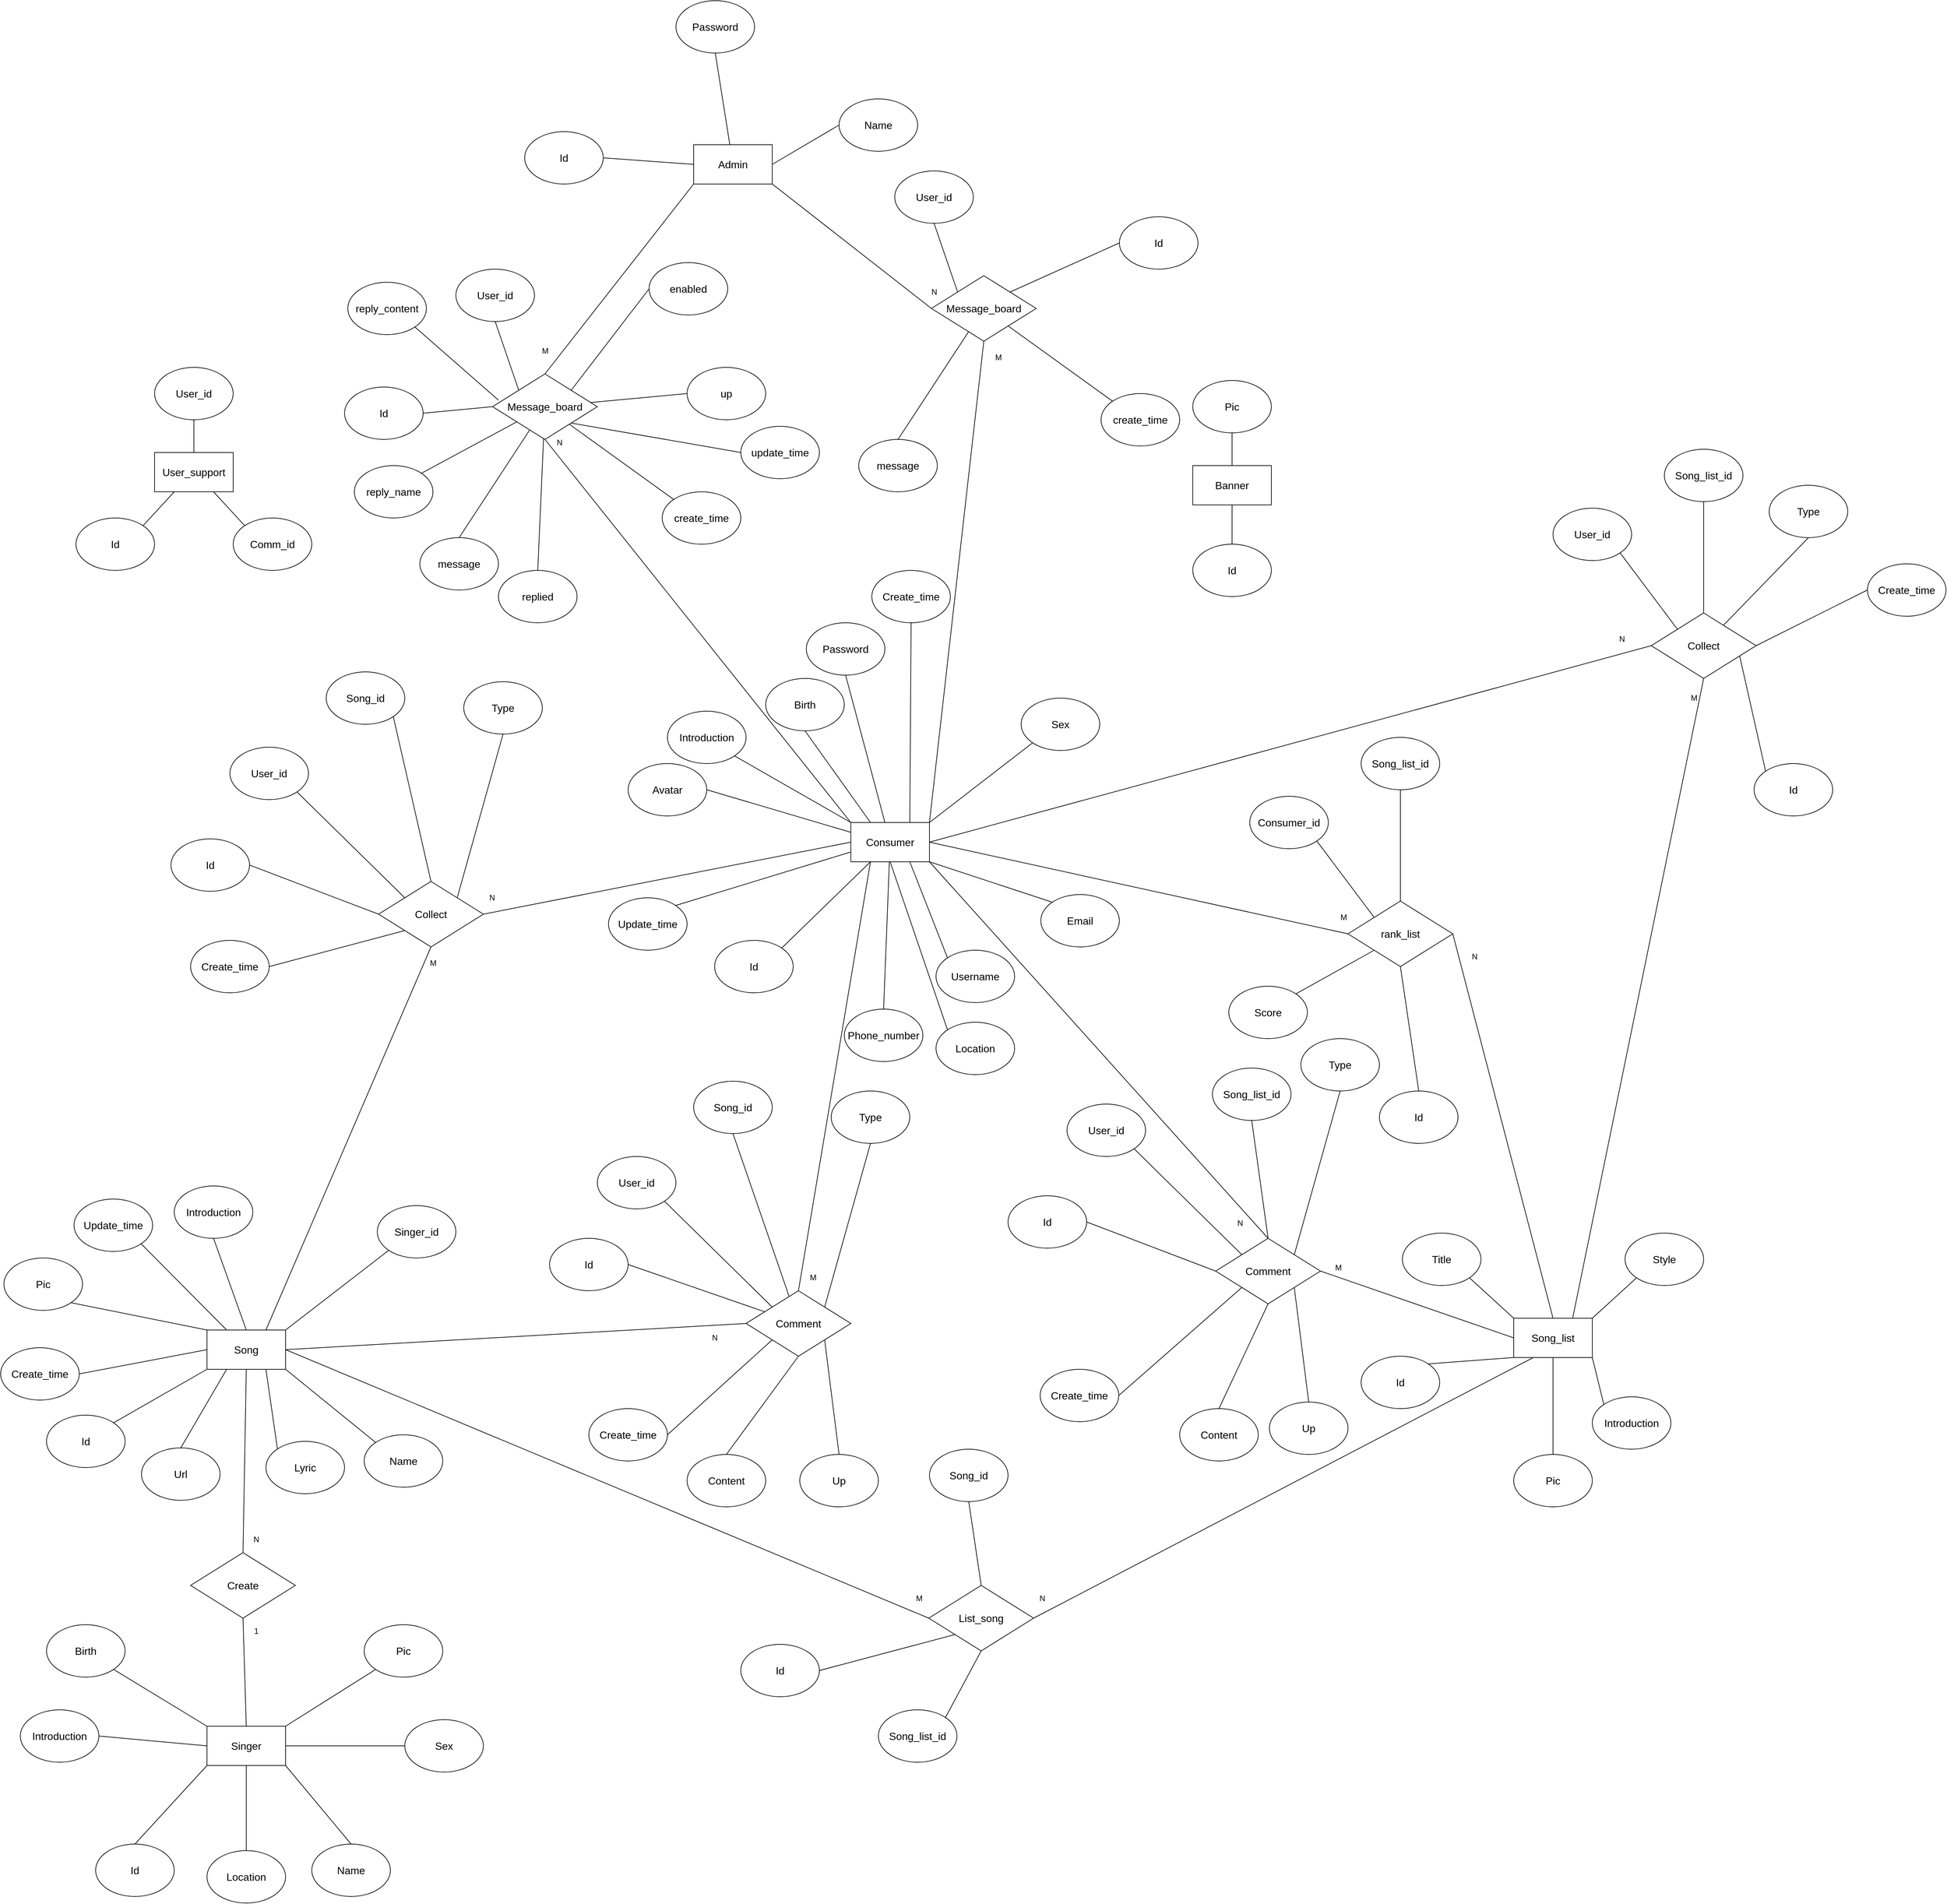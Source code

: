 <mxfile version="20.3.3" type="github">
  <diagram id="drDEslnpoQUIl-QK1Izc" name="第 1 页">
    <mxGraphModel dx="6394" dy="4983" grid="1" gridSize="10" guides="1" tooltips="1" connect="1" arrows="0" fold="1" page="1" pageScale="1" pageWidth="1654" pageHeight="2336" math="0" shadow="0">
      <root>
        <mxCell id="0" />
        <mxCell id="1" parent="0" />
        <mxCell id="MxxMs0gsNMaucJudg2Yt-34" style="edgeStyle=none;rounded=0;orthogonalLoop=1;jettySize=auto;html=1;exitX=0;exitY=1;exitDx=0;exitDy=0;entryX=0.5;entryY=0;entryDx=0;entryDy=0;endArrow=none;endFill=0;" edge="1" parent="1" source="ctAhxFMVK5xCa03oS9Rk-1" target="MxxMs0gsNMaucJudg2Yt-8">
          <mxGeometry relative="1" as="geometry" />
        </mxCell>
        <mxCell id="MxxMs0gsNMaucJudg2Yt-59" style="edgeStyle=none;rounded=0;orthogonalLoop=1;jettySize=auto;html=1;exitX=1;exitY=1;exitDx=0;exitDy=0;entryX=0;entryY=0.5;entryDx=0;entryDy=0;endArrow=none;endFill=0;" edge="1" parent="1" source="ctAhxFMVK5xCa03oS9Rk-1" target="MxxMs0gsNMaucJudg2Yt-42">
          <mxGeometry relative="1" as="geometry" />
        </mxCell>
        <mxCell id="ctAhxFMVK5xCa03oS9Rk-1" value="Admin" style="rounded=0;whiteSpace=wrap;html=1;fontSize=16;" parent="1" vertex="1">
          <mxGeometry x="-322" y="-360" width="120" height="60" as="geometry" />
        </mxCell>
        <mxCell id="MxxMs0gsNMaucJudg2Yt-32" style="edgeStyle=none;rounded=0;orthogonalLoop=1;jettySize=auto;html=1;exitX=1;exitY=0.5;exitDx=0;exitDy=0;entryX=0;entryY=0.5;entryDx=0;entryDy=0;endArrow=none;endFill=0;" edge="1" parent="1" source="ctAhxFMVK5xCa03oS9Rk-2" target="ctAhxFMVK5xCa03oS9Rk-1">
          <mxGeometry relative="1" as="geometry" />
        </mxCell>
        <mxCell id="ctAhxFMVK5xCa03oS9Rk-2" value="Id" style="ellipse;whiteSpace=wrap;html=1;fontSize=16;" parent="1" vertex="1">
          <mxGeometry x="-580" y="-380" width="120" height="80" as="geometry" />
        </mxCell>
        <mxCell id="MxxMs0gsNMaucJudg2Yt-33" style="edgeStyle=none;rounded=0;orthogonalLoop=1;jettySize=auto;html=1;exitX=0;exitY=0.5;exitDx=0;exitDy=0;entryX=1;entryY=0.5;entryDx=0;entryDy=0;endArrow=none;endFill=0;" edge="1" parent="1" source="ctAhxFMVK5xCa03oS9Rk-3" target="ctAhxFMVK5xCa03oS9Rk-1">
          <mxGeometry relative="1" as="geometry" />
        </mxCell>
        <mxCell id="ctAhxFMVK5xCa03oS9Rk-3" value="Name" style="ellipse;whiteSpace=wrap;html=1;fontSize=16;" parent="1" vertex="1">
          <mxGeometry x="-100" y="-430" width="120" height="80" as="geometry" />
        </mxCell>
        <mxCell id="ctAhxFMVK5xCa03oS9Rk-5" style="rounded=0;orthogonalLoop=1;jettySize=auto;html=1;exitX=0.5;exitY=1;exitDx=0;exitDy=0;fontSize=16;endArrow=none;endFill=0;" parent="1" source="ctAhxFMVK5xCa03oS9Rk-4" target="ctAhxFMVK5xCa03oS9Rk-1" edge="1">
          <mxGeometry relative="1" as="geometry" />
        </mxCell>
        <mxCell id="ctAhxFMVK5xCa03oS9Rk-4" value="Password" style="ellipse;whiteSpace=wrap;html=1;fontSize=16;" parent="1" vertex="1">
          <mxGeometry x="-349" y="-580" width="120" height="80" as="geometry" />
        </mxCell>
        <mxCell id="ctAhxFMVK5xCa03oS9Rk-8" value="Banner" style="rounded=0;whiteSpace=wrap;html=1;fontSize=16;" parent="1" vertex="1">
          <mxGeometry x="440" y="130" width="120" height="60" as="geometry" />
        </mxCell>
        <mxCell id="ctAhxFMVK5xCa03oS9Rk-15" style="edgeStyle=none;shape=connector;rounded=0;orthogonalLoop=1;jettySize=auto;html=1;exitX=0.5;exitY=0;exitDx=0;exitDy=0;entryX=0.5;entryY=1;entryDx=0;entryDy=0;labelBackgroundColor=default;strokeColor=default;fontFamily=Helvetica;fontSize=16;fontColor=default;endArrow=none;endFill=0;" parent="1" source="ctAhxFMVK5xCa03oS9Rk-10" target="ctAhxFMVK5xCa03oS9Rk-8" edge="1">
          <mxGeometry relative="1" as="geometry" />
        </mxCell>
        <mxCell id="ctAhxFMVK5xCa03oS9Rk-10" value="Id" style="ellipse;whiteSpace=wrap;html=1;fontSize=16;" parent="1" vertex="1">
          <mxGeometry x="440" y="250" width="120" height="80" as="geometry" />
        </mxCell>
        <mxCell id="ctAhxFMVK5xCa03oS9Rk-13" style="rounded=0;orthogonalLoop=1;jettySize=auto;html=1;exitX=0.5;exitY=1;exitDx=0;exitDy=0;fontSize=16;endArrow=none;endFill=0;" parent="1" source="ctAhxFMVK5xCa03oS9Rk-14" target="ctAhxFMVK5xCa03oS9Rk-8" edge="1">
          <mxGeometry relative="1" as="geometry" />
        </mxCell>
        <mxCell id="ctAhxFMVK5xCa03oS9Rk-14" value="Pic" style="ellipse;whiteSpace=wrap;html=1;fontSize=16;" parent="1" vertex="1">
          <mxGeometry x="440" width="120" height="80" as="geometry" />
        </mxCell>
        <mxCell id="ctAhxFMVK5xCa03oS9Rk-198" style="edgeStyle=none;shape=connector;rounded=0;orthogonalLoop=1;jettySize=auto;html=1;exitX=0;exitY=0.5;exitDx=0;exitDy=0;entryX=1;entryY=0.5;entryDx=0;entryDy=0;labelBackgroundColor=default;strokeColor=default;fontFamily=Helvetica;fontSize=16;fontColor=default;endArrow=none;endFill=0;" parent="1" source="ctAhxFMVK5xCa03oS9Rk-17" target="ctAhxFMVK5xCa03oS9Rk-189" edge="1">
          <mxGeometry relative="1" as="geometry" />
        </mxCell>
        <mxCell id="ctAhxFMVK5xCa03oS9Rk-219" style="edgeStyle=none;shape=connector;rounded=0;orthogonalLoop=1;jettySize=auto;html=1;exitX=1;exitY=0.5;exitDx=0;exitDy=0;entryX=0;entryY=0.5;entryDx=0;entryDy=0;labelBackgroundColor=default;strokeColor=default;fontFamily=Helvetica;fontSize=16;fontColor=default;endArrow=none;endFill=0;" parent="1" source="ctAhxFMVK5xCa03oS9Rk-17" target="ctAhxFMVK5xCa03oS9Rk-203" edge="1">
          <mxGeometry relative="1" as="geometry" />
        </mxCell>
        <mxCell id="ctAhxFMVK5xCa03oS9Rk-255" style="edgeStyle=none;shape=connector;rounded=0;orthogonalLoop=1;jettySize=auto;html=1;exitX=1;exitY=1;exitDx=0;exitDy=0;entryX=0.5;entryY=0;entryDx=0;entryDy=0;labelBackgroundColor=default;strokeColor=default;fontFamily=Helvetica;fontSize=16;fontColor=default;endArrow=none;endFill=0;" parent="1" source="ctAhxFMVK5xCa03oS9Rk-17" target="ctAhxFMVK5xCa03oS9Rk-240" edge="1">
          <mxGeometry relative="1" as="geometry" />
        </mxCell>
        <mxCell id="ctAhxFMVK5xCa03oS9Rk-291" style="edgeStyle=none;shape=connector;rounded=0;orthogonalLoop=1;jettySize=auto;html=1;exitX=1;exitY=0.5;exitDx=0;exitDy=0;entryX=0;entryY=0.5;entryDx=0;entryDy=0;labelBackgroundColor=default;strokeColor=default;fontFamily=Helvetica;fontSize=16;fontColor=default;endArrow=none;endFill=0;" parent="1" source="ctAhxFMVK5xCa03oS9Rk-17" target="ctAhxFMVK5xCa03oS9Rk-279" edge="1">
          <mxGeometry relative="1" as="geometry" />
        </mxCell>
        <mxCell id="MxxMs0gsNMaucJudg2Yt-31" style="edgeStyle=none;rounded=0;orthogonalLoop=1;jettySize=auto;html=1;exitX=0;exitY=0;exitDx=0;exitDy=0;entryX=0.5;entryY=1;entryDx=0;entryDy=0;endArrow=none;endFill=0;" edge="1" parent="1" source="ctAhxFMVK5xCa03oS9Rk-17" target="MxxMs0gsNMaucJudg2Yt-8">
          <mxGeometry relative="1" as="geometry" />
        </mxCell>
        <mxCell id="ctAhxFMVK5xCa03oS9Rk-17" value="Consumer" style="rounded=0;whiteSpace=wrap;html=1;fontSize=16;" parent="1" vertex="1">
          <mxGeometry x="-82" y="675" width="120" height="60" as="geometry" />
        </mxCell>
        <mxCell id="ctAhxFMVK5xCa03oS9Rk-18" style="rounded=0;orthogonalLoop=1;jettySize=auto;html=1;exitX=1;exitY=0;exitDx=0;exitDy=0;entryX=0.25;entryY=1;entryDx=0;entryDy=0;fontSize=16;endArrow=none;endFill=0;" parent="1" source="ctAhxFMVK5xCa03oS9Rk-19" target="ctAhxFMVK5xCa03oS9Rk-17" edge="1">
          <mxGeometry relative="1" as="geometry" />
        </mxCell>
        <mxCell id="ctAhxFMVK5xCa03oS9Rk-19" value="Id" style="ellipse;whiteSpace=wrap;html=1;fontSize=16;" parent="1" vertex="1">
          <mxGeometry x="-290" y="855" width="120" height="80" as="geometry" />
        </mxCell>
        <mxCell id="ctAhxFMVK5xCa03oS9Rk-20" style="rounded=0;orthogonalLoop=1;jettySize=auto;html=1;exitX=0;exitY=0;exitDx=0;exitDy=0;entryX=0.75;entryY=1;entryDx=0;entryDy=0;fontSize=16;endArrow=none;endFill=0;" parent="1" source="ctAhxFMVK5xCa03oS9Rk-21" target="ctAhxFMVK5xCa03oS9Rk-17" edge="1">
          <mxGeometry relative="1" as="geometry" />
        </mxCell>
        <mxCell id="ctAhxFMVK5xCa03oS9Rk-21" value="Username" style="ellipse;whiteSpace=wrap;html=1;fontSize=16;" parent="1" vertex="1">
          <mxGeometry x="48" y="870" width="120" height="80" as="geometry" />
        </mxCell>
        <mxCell id="ctAhxFMVK5xCa03oS9Rk-22" style="rounded=0;orthogonalLoop=1;jettySize=auto;html=1;exitX=0.5;exitY=1;exitDx=0;exitDy=0;fontSize=16;endArrow=none;endFill=0;" parent="1" source="ctAhxFMVK5xCa03oS9Rk-23" target="ctAhxFMVK5xCa03oS9Rk-17" edge="1">
          <mxGeometry relative="1" as="geometry" />
        </mxCell>
        <mxCell id="ctAhxFMVK5xCa03oS9Rk-23" value="Password" style="ellipse;whiteSpace=wrap;html=1;fontSize=16;" parent="1" vertex="1">
          <mxGeometry x="-150" y="370" width="120" height="80" as="geometry" />
        </mxCell>
        <mxCell id="ctAhxFMVK5xCa03oS9Rk-41" style="edgeStyle=none;shape=connector;rounded=0;orthogonalLoop=1;jettySize=auto;html=1;exitX=0;exitY=1;exitDx=0;exitDy=0;entryX=1;entryY=0;entryDx=0;entryDy=0;labelBackgroundColor=default;strokeColor=default;fontFamily=Helvetica;fontSize=16;fontColor=default;endArrow=none;endFill=0;" parent="1" source="ctAhxFMVK5xCa03oS9Rk-24" target="ctAhxFMVK5xCa03oS9Rk-17" edge="1">
          <mxGeometry relative="1" as="geometry" />
        </mxCell>
        <mxCell id="ctAhxFMVK5xCa03oS9Rk-24" value="Sex" style="ellipse;whiteSpace=wrap;html=1;fontSize=16;" parent="1" vertex="1">
          <mxGeometry x="178" y="485" width="120" height="80" as="geometry" />
        </mxCell>
        <mxCell id="ctAhxFMVK5xCa03oS9Rk-36" style="edgeStyle=none;shape=connector;rounded=0;orthogonalLoop=1;jettySize=auto;html=1;exitX=0;exitY=0;exitDx=0;exitDy=0;entryX=1;entryY=1;entryDx=0;entryDy=0;labelBackgroundColor=default;strokeColor=default;fontFamily=Helvetica;fontSize=16;fontColor=default;endArrow=none;endFill=0;" parent="1" source="ctAhxFMVK5xCa03oS9Rk-25" target="ctAhxFMVK5xCa03oS9Rk-17" edge="1">
          <mxGeometry relative="1" as="geometry" />
        </mxCell>
        <mxCell id="ctAhxFMVK5xCa03oS9Rk-25" value="Email" style="ellipse;whiteSpace=wrap;html=1;fontSize=16;" parent="1" vertex="1">
          <mxGeometry x="208" y="785" width="120" height="80" as="geometry" />
        </mxCell>
        <mxCell id="ctAhxFMVK5xCa03oS9Rk-39" style="edgeStyle=none;shape=connector;rounded=0;orthogonalLoop=1;jettySize=auto;html=1;exitX=0.5;exitY=1;exitDx=0;exitDy=0;entryX=0.25;entryY=0;entryDx=0;entryDy=0;labelBackgroundColor=default;strokeColor=default;fontFamily=Helvetica;fontSize=16;fontColor=default;endArrow=none;endFill=0;" parent="1" source="ctAhxFMVK5xCa03oS9Rk-26" target="ctAhxFMVK5xCa03oS9Rk-17" edge="1">
          <mxGeometry relative="1" as="geometry" />
        </mxCell>
        <mxCell id="ctAhxFMVK5xCa03oS9Rk-26" value="Birth" style="ellipse;whiteSpace=wrap;html=1;fontSize=16;" parent="1" vertex="1">
          <mxGeometry x="-212" y="455" width="120" height="80" as="geometry" />
        </mxCell>
        <mxCell id="ctAhxFMVK5xCa03oS9Rk-35" style="edgeStyle=none;shape=connector;rounded=0;orthogonalLoop=1;jettySize=auto;html=1;exitX=0.5;exitY=0;exitDx=0;exitDy=0;labelBackgroundColor=default;strokeColor=default;fontFamily=Helvetica;fontSize=16;fontColor=default;endArrow=none;endFill=0;" parent="1" source="ctAhxFMVK5xCa03oS9Rk-27" target="ctAhxFMVK5xCa03oS9Rk-17" edge="1">
          <mxGeometry relative="1" as="geometry" />
        </mxCell>
        <mxCell id="ctAhxFMVK5xCa03oS9Rk-27" value="Phone_number" style="ellipse;whiteSpace=wrap;html=1;fontSize=16;" parent="1" vertex="1">
          <mxGeometry x="-92" y="960" width="120" height="80" as="geometry" />
        </mxCell>
        <mxCell id="ctAhxFMVK5xCa03oS9Rk-37" style="edgeStyle=none;shape=connector;rounded=0;orthogonalLoop=1;jettySize=auto;html=1;exitX=1;exitY=0.5;exitDx=0;exitDy=0;entryX=0;entryY=0.25;entryDx=0;entryDy=0;labelBackgroundColor=default;strokeColor=default;fontFamily=Helvetica;fontSize=16;fontColor=default;endArrow=none;endFill=0;" parent="1" source="ctAhxFMVK5xCa03oS9Rk-29" target="ctAhxFMVK5xCa03oS9Rk-17" edge="1">
          <mxGeometry relative="1" as="geometry" />
        </mxCell>
        <mxCell id="ctAhxFMVK5xCa03oS9Rk-29" value="Avatar" style="ellipse;whiteSpace=wrap;html=1;fontSize=16;" parent="1" vertex="1">
          <mxGeometry x="-422" y="585" width="120" height="80" as="geometry" />
        </mxCell>
        <mxCell id="ctAhxFMVK5xCa03oS9Rk-40" style="edgeStyle=none;shape=connector;rounded=0;orthogonalLoop=1;jettySize=auto;html=1;exitX=0.5;exitY=1;exitDx=0;exitDy=0;entryX=0.75;entryY=0;entryDx=0;entryDy=0;labelBackgroundColor=default;strokeColor=default;fontFamily=Helvetica;fontSize=16;fontColor=default;endArrow=none;endFill=0;" parent="1" source="ctAhxFMVK5xCa03oS9Rk-30" target="ctAhxFMVK5xCa03oS9Rk-17" edge="1">
          <mxGeometry relative="1" as="geometry" />
        </mxCell>
        <mxCell id="ctAhxFMVK5xCa03oS9Rk-30" value="Create_time" style="ellipse;whiteSpace=wrap;html=1;fontSize=16;" parent="1" vertex="1">
          <mxGeometry x="-50" y="290" width="120" height="80" as="geometry" />
        </mxCell>
        <mxCell id="ctAhxFMVK5xCa03oS9Rk-42" style="edgeStyle=none;shape=connector;rounded=0;orthogonalLoop=1;jettySize=auto;html=1;exitX=1;exitY=0;exitDx=0;exitDy=0;entryX=0;entryY=0.75;entryDx=0;entryDy=0;labelBackgroundColor=default;strokeColor=default;fontFamily=Helvetica;fontSize=16;fontColor=default;endArrow=none;endFill=0;" parent="1" source="ctAhxFMVK5xCa03oS9Rk-31" target="ctAhxFMVK5xCa03oS9Rk-17" edge="1">
          <mxGeometry relative="1" as="geometry" />
        </mxCell>
        <mxCell id="ctAhxFMVK5xCa03oS9Rk-31" value="Update_time" style="ellipse;whiteSpace=wrap;html=1;fontSize=16;" parent="1" vertex="1">
          <mxGeometry x="-452" y="790" width="120" height="80" as="geometry" />
        </mxCell>
        <mxCell id="ctAhxFMVK5xCa03oS9Rk-44" style="edgeStyle=none;shape=connector;rounded=0;orthogonalLoop=1;jettySize=auto;html=1;exitX=0;exitY=0;exitDx=0;exitDy=0;entryX=0.5;entryY=1;entryDx=0;entryDy=0;labelBackgroundColor=default;strokeColor=default;fontFamily=Helvetica;fontSize=16;fontColor=default;endArrow=none;endFill=0;" parent="1" source="ctAhxFMVK5xCa03oS9Rk-32" target="ctAhxFMVK5xCa03oS9Rk-17" edge="1">
          <mxGeometry relative="1" as="geometry" />
        </mxCell>
        <mxCell id="ctAhxFMVK5xCa03oS9Rk-32" value="Location" style="ellipse;whiteSpace=wrap;html=1;fontSize=16;" parent="1" vertex="1">
          <mxGeometry x="48" y="980" width="120" height="80" as="geometry" />
        </mxCell>
        <mxCell id="ctAhxFMVK5xCa03oS9Rk-38" style="edgeStyle=none;shape=connector;rounded=0;orthogonalLoop=1;jettySize=auto;html=1;exitX=1;exitY=1;exitDx=0;exitDy=0;labelBackgroundColor=default;strokeColor=default;fontFamily=Helvetica;fontSize=16;fontColor=default;endArrow=none;endFill=0;" parent="1" source="ctAhxFMVK5xCa03oS9Rk-33" edge="1">
          <mxGeometry relative="1" as="geometry">
            <mxPoint x="-82" y="675" as="targetPoint" />
          </mxGeometry>
        </mxCell>
        <mxCell id="ctAhxFMVK5xCa03oS9Rk-33" value="Introduction" style="ellipse;whiteSpace=wrap;html=1;fontSize=16;" parent="1" vertex="1">
          <mxGeometry x="-362" y="505" width="120" height="80" as="geometry" />
        </mxCell>
        <mxCell id="ctAhxFMVK5xCa03oS9Rk-53" value="Singer" style="rounded=0;whiteSpace=wrap;html=1;fontSize=16;" parent="1" vertex="1">
          <mxGeometry x="-1065" y="2055" width="120" height="60" as="geometry" />
        </mxCell>
        <mxCell id="ctAhxFMVK5xCa03oS9Rk-78" style="edgeStyle=none;shape=connector;rounded=0;orthogonalLoop=1;jettySize=auto;html=1;exitX=0.5;exitY=0;exitDx=0;exitDy=0;entryX=0;entryY=1;entryDx=0;entryDy=0;labelBackgroundColor=default;strokeColor=default;fontFamily=Helvetica;fontSize=16;fontColor=default;endArrow=none;endFill=0;" parent="1" source="ctAhxFMVK5xCa03oS9Rk-55" target="ctAhxFMVK5xCa03oS9Rk-53" edge="1">
          <mxGeometry relative="1" as="geometry" />
        </mxCell>
        <mxCell id="ctAhxFMVK5xCa03oS9Rk-55" value="Id" style="ellipse;whiteSpace=wrap;html=1;fontSize=16;" parent="1" vertex="1">
          <mxGeometry x="-1235" y="2235" width="120" height="80" as="geometry" />
        </mxCell>
        <mxCell id="ctAhxFMVK5xCa03oS9Rk-80" style="edgeStyle=none;shape=connector;rounded=0;orthogonalLoop=1;jettySize=auto;html=1;exitX=0.5;exitY=0;exitDx=0;exitDy=0;entryX=1;entryY=1;entryDx=0;entryDy=0;labelBackgroundColor=default;strokeColor=default;fontFamily=Helvetica;fontSize=16;fontColor=default;endArrow=none;endFill=0;" parent="1" source="ctAhxFMVK5xCa03oS9Rk-57" target="ctAhxFMVK5xCa03oS9Rk-53" edge="1">
          <mxGeometry relative="1" as="geometry" />
        </mxCell>
        <mxCell id="ctAhxFMVK5xCa03oS9Rk-57" value="Name" style="ellipse;whiteSpace=wrap;html=1;fontSize=16;" parent="1" vertex="1">
          <mxGeometry x="-905" y="2235" width="120" height="80" as="geometry" />
        </mxCell>
        <mxCell id="ctAhxFMVK5xCa03oS9Rk-294" style="edgeStyle=none;shape=connector;rounded=0;orthogonalLoop=1;jettySize=auto;html=1;exitX=0;exitY=0.5;exitDx=0;exitDy=0;entryX=1;entryY=0.5;entryDx=0;entryDy=0;labelBackgroundColor=default;strokeColor=default;fontFamily=Helvetica;fontSize=16;fontColor=default;endArrow=none;endFill=0;" parent="1" source="ctAhxFMVK5xCa03oS9Rk-61" target="ctAhxFMVK5xCa03oS9Rk-53" edge="1">
          <mxGeometry relative="1" as="geometry" />
        </mxCell>
        <mxCell id="ctAhxFMVK5xCa03oS9Rk-61" value="Sex" style="ellipse;whiteSpace=wrap;html=1;fontSize=16;" parent="1" vertex="1">
          <mxGeometry x="-763" y="2045" width="120" height="80" as="geometry" />
        </mxCell>
        <mxCell id="ctAhxFMVK5xCa03oS9Rk-296" style="edgeStyle=none;shape=connector;rounded=0;orthogonalLoop=1;jettySize=auto;html=1;exitX=1;exitY=1;exitDx=0;exitDy=0;entryX=0;entryY=0;entryDx=0;entryDy=0;labelBackgroundColor=default;strokeColor=default;fontFamily=Helvetica;fontSize=16;fontColor=default;endArrow=none;endFill=0;" parent="1" source="ctAhxFMVK5xCa03oS9Rk-65" target="ctAhxFMVK5xCa03oS9Rk-53" edge="1">
          <mxGeometry relative="1" as="geometry" />
        </mxCell>
        <mxCell id="ctAhxFMVK5xCa03oS9Rk-65" value="Birth" style="ellipse;whiteSpace=wrap;html=1;fontSize=16;" parent="1" vertex="1">
          <mxGeometry x="-1310" y="1900" width="120" height="80" as="geometry" />
        </mxCell>
        <mxCell id="ctAhxFMVK5xCa03oS9Rk-297" style="edgeStyle=none;shape=connector;rounded=0;orthogonalLoop=1;jettySize=auto;html=1;exitX=0;exitY=1;exitDx=0;exitDy=0;entryX=1;entryY=0;entryDx=0;entryDy=0;labelBackgroundColor=default;strokeColor=default;fontFamily=Helvetica;fontSize=16;fontColor=default;endArrow=none;endFill=0;" parent="1" source="ctAhxFMVK5xCa03oS9Rk-69" target="ctAhxFMVK5xCa03oS9Rk-53" edge="1">
          <mxGeometry relative="1" as="geometry" />
        </mxCell>
        <mxCell id="ctAhxFMVK5xCa03oS9Rk-69" value="Pic" style="ellipse;whiteSpace=wrap;html=1;fontSize=16;" parent="1" vertex="1">
          <mxGeometry x="-825" y="1900" width="120" height="80" as="geometry" />
        </mxCell>
        <mxCell id="ctAhxFMVK5xCa03oS9Rk-79" style="edgeStyle=none;shape=connector;rounded=0;orthogonalLoop=1;jettySize=auto;html=1;exitX=0.5;exitY=0;exitDx=0;exitDy=0;entryX=0.5;entryY=1;entryDx=0;entryDy=0;labelBackgroundColor=default;strokeColor=default;fontFamily=Helvetica;fontSize=16;fontColor=default;endArrow=none;endFill=0;" parent="1" source="ctAhxFMVK5xCa03oS9Rk-75" target="ctAhxFMVK5xCa03oS9Rk-53" edge="1">
          <mxGeometry relative="1" as="geometry" />
        </mxCell>
        <mxCell id="ctAhxFMVK5xCa03oS9Rk-75" value="Location" style="ellipse;whiteSpace=wrap;html=1;fontSize=16;" parent="1" vertex="1">
          <mxGeometry x="-1065" y="2245" width="120" height="80" as="geometry" />
        </mxCell>
        <mxCell id="ctAhxFMVK5xCa03oS9Rk-295" style="edgeStyle=none;shape=connector;rounded=0;orthogonalLoop=1;jettySize=auto;html=1;exitX=1;exitY=0.5;exitDx=0;exitDy=0;entryX=0;entryY=0.5;entryDx=0;entryDy=0;labelBackgroundColor=default;strokeColor=default;fontFamily=Helvetica;fontSize=16;fontColor=default;endArrow=none;endFill=0;" parent="1" source="ctAhxFMVK5xCa03oS9Rk-77" target="ctAhxFMVK5xCa03oS9Rk-53" edge="1">
          <mxGeometry relative="1" as="geometry" />
        </mxCell>
        <mxCell id="ctAhxFMVK5xCa03oS9Rk-77" value="Introduction" style="ellipse;whiteSpace=wrap;html=1;fontSize=16;" parent="1" vertex="1">
          <mxGeometry x="-1350" y="2030" width="120" height="80" as="geometry" />
        </mxCell>
        <mxCell id="ctAhxFMVK5xCa03oS9Rk-238" style="edgeStyle=none;shape=connector;rounded=0;orthogonalLoop=1;jettySize=auto;html=1;exitX=1;exitY=0.5;exitDx=0;exitDy=0;entryX=0;entryY=0.5;entryDx=0;entryDy=0;labelBackgroundColor=default;strokeColor=default;fontFamily=Helvetica;fontSize=16;fontColor=default;endArrow=none;endFill=0;" parent="1" source="ctAhxFMVK5xCa03oS9Rk-135" target="ctAhxFMVK5xCa03oS9Rk-223" edge="1">
          <mxGeometry relative="1" as="geometry" />
        </mxCell>
        <mxCell id="ctAhxFMVK5xCa03oS9Rk-276" style="edgeStyle=none;shape=connector;rounded=0;orthogonalLoop=1;jettySize=auto;html=1;exitX=1;exitY=0.5;exitDx=0;exitDy=0;entryX=0;entryY=0.5;entryDx=0;entryDy=0;labelBackgroundColor=default;strokeColor=default;fontFamily=Helvetica;fontSize=16;fontColor=default;endArrow=none;endFill=0;" parent="1" source="ctAhxFMVK5xCa03oS9Rk-135" target="ctAhxFMVK5xCa03oS9Rk-257" edge="1">
          <mxGeometry relative="1" as="geometry" />
        </mxCell>
        <mxCell id="ctAhxFMVK5xCa03oS9Rk-300" style="edgeStyle=none;shape=connector;rounded=0;orthogonalLoop=1;jettySize=auto;html=1;exitX=0.5;exitY=1;exitDx=0;exitDy=0;entryX=0.5;entryY=0;entryDx=0;entryDy=0;labelBackgroundColor=default;strokeColor=default;fontFamily=Helvetica;fontSize=16;fontColor=default;endArrow=none;endFill=0;" parent="1" source="ctAhxFMVK5xCa03oS9Rk-135" target="ctAhxFMVK5xCa03oS9Rk-299" edge="1">
          <mxGeometry relative="1" as="geometry" />
        </mxCell>
        <mxCell id="ctAhxFMVK5xCa03oS9Rk-135" value="Song" style="rounded=0;whiteSpace=wrap;html=1;fontSize=16;" parent="1" vertex="1">
          <mxGeometry x="-1065" y="1450" width="120" height="60" as="geometry" />
        </mxCell>
        <mxCell id="ctAhxFMVK5xCa03oS9Rk-165" style="edgeStyle=none;shape=connector;rounded=0;orthogonalLoop=1;jettySize=auto;html=1;exitX=1;exitY=0;exitDx=0;exitDy=0;entryX=0;entryY=1;entryDx=0;entryDy=0;labelBackgroundColor=default;strokeColor=default;fontFamily=Helvetica;fontSize=16;fontColor=default;endArrow=none;endFill=0;" parent="1" source="ctAhxFMVK5xCa03oS9Rk-137" target="ctAhxFMVK5xCa03oS9Rk-135" edge="1">
          <mxGeometry relative="1" as="geometry" />
        </mxCell>
        <mxCell id="ctAhxFMVK5xCa03oS9Rk-137" value="Id" style="ellipse;whiteSpace=wrap;html=1;fontSize=16;" parent="1" vertex="1">
          <mxGeometry x="-1310" y="1580" width="120" height="80" as="geometry" />
        </mxCell>
        <mxCell id="ctAhxFMVK5xCa03oS9Rk-168" style="edgeStyle=none;shape=connector;rounded=0;orthogonalLoop=1;jettySize=auto;html=1;exitX=0;exitY=0;exitDx=0;exitDy=0;entryX=1;entryY=1;entryDx=0;entryDy=0;labelBackgroundColor=default;strokeColor=default;fontFamily=Helvetica;fontSize=16;fontColor=default;endArrow=none;endFill=0;" parent="1" source="ctAhxFMVK5xCa03oS9Rk-139" target="ctAhxFMVK5xCa03oS9Rk-135" edge="1">
          <mxGeometry relative="1" as="geometry" />
        </mxCell>
        <mxCell id="ctAhxFMVK5xCa03oS9Rk-139" value="Name" style="ellipse;whiteSpace=wrap;html=1;fontSize=16;" parent="1" vertex="1">
          <mxGeometry x="-825" y="1610" width="120" height="80" as="geometry" />
        </mxCell>
        <mxCell id="ctAhxFMVK5xCa03oS9Rk-164" style="edgeStyle=none;shape=connector;rounded=0;orthogonalLoop=1;jettySize=auto;html=1;exitX=0;exitY=1;exitDx=0;exitDy=0;entryX=1;entryY=0;entryDx=0;entryDy=0;labelBackgroundColor=default;strokeColor=default;fontFamily=Helvetica;fontSize=16;fontColor=default;endArrow=none;endFill=0;" parent="1" source="ctAhxFMVK5xCa03oS9Rk-143" target="ctAhxFMVK5xCa03oS9Rk-135" edge="1">
          <mxGeometry relative="1" as="geometry" />
        </mxCell>
        <mxCell id="ctAhxFMVK5xCa03oS9Rk-143" value="Singer_id" style="ellipse;whiteSpace=wrap;html=1;fontSize=16;" parent="1" vertex="1">
          <mxGeometry x="-805" y="1260" width="120" height="80" as="geometry" />
        </mxCell>
        <mxCell id="ctAhxFMVK5xCa03oS9Rk-166" style="edgeStyle=none;shape=connector;rounded=0;orthogonalLoop=1;jettySize=auto;html=1;exitX=0.5;exitY=0;exitDx=0;exitDy=0;entryX=0.25;entryY=1;entryDx=0;entryDy=0;labelBackgroundColor=default;strokeColor=default;fontFamily=Helvetica;fontSize=16;fontColor=default;endArrow=none;endFill=0;" parent="1" source="ctAhxFMVK5xCa03oS9Rk-149" target="ctAhxFMVK5xCa03oS9Rk-135" edge="1">
          <mxGeometry relative="1" as="geometry" />
        </mxCell>
        <mxCell id="ctAhxFMVK5xCa03oS9Rk-149" value="Url" style="ellipse;whiteSpace=wrap;html=1;fontSize=16;" parent="1" vertex="1">
          <mxGeometry x="-1165" y="1630" width="120" height="80" as="geometry" />
        </mxCell>
        <mxCell id="ctAhxFMVK5xCa03oS9Rk-160" style="edgeStyle=none;shape=connector;rounded=0;orthogonalLoop=1;jettySize=auto;html=1;exitX=1;exitY=1;exitDx=0;exitDy=0;entryX=0;entryY=0;entryDx=0;entryDy=0;labelBackgroundColor=default;strokeColor=default;fontFamily=Helvetica;fontSize=16;fontColor=default;endArrow=none;endFill=0;" parent="1" source="ctAhxFMVK5xCa03oS9Rk-151" target="ctAhxFMVK5xCa03oS9Rk-135" edge="1">
          <mxGeometry relative="1" as="geometry" />
        </mxCell>
        <mxCell id="ctAhxFMVK5xCa03oS9Rk-151" value="Pic" style="ellipse;whiteSpace=wrap;html=1;fontSize=16;" parent="1" vertex="1">
          <mxGeometry x="-1375" y="1340" width="120" height="80" as="geometry" />
        </mxCell>
        <mxCell id="glJbVPCEfy5f578Npy7e-17" style="edgeStyle=none;rounded=0;orthogonalLoop=1;jettySize=auto;html=1;exitX=1;exitY=0.5;exitDx=0;exitDy=0;entryX=0;entryY=0.5;entryDx=0;entryDy=0;endArrow=none;endFill=0;" parent="1" source="ctAhxFMVK5xCa03oS9Rk-153" target="ctAhxFMVK5xCa03oS9Rk-135" edge="1">
          <mxGeometry relative="1" as="geometry" />
        </mxCell>
        <mxCell id="ctAhxFMVK5xCa03oS9Rk-153" value="Create_time" style="ellipse;whiteSpace=wrap;html=1;fontSize=16;" parent="1" vertex="1">
          <mxGeometry x="-1380" y="1477" width="120" height="80" as="geometry" />
        </mxCell>
        <mxCell id="ctAhxFMVK5xCa03oS9Rk-161" style="edgeStyle=none;shape=connector;rounded=0;orthogonalLoop=1;jettySize=auto;html=1;exitX=1;exitY=1;exitDx=0;exitDy=0;entryX=0.25;entryY=0;entryDx=0;entryDy=0;labelBackgroundColor=default;strokeColor=default;fontFamily=Helvetica;fontSize=16;fontColor=default;endArrow=none;endFill=0;" parent="1" source="ctAhxFMVK5xCa03oS9Rk-155" target="ctAhxFMVK5xCa03oS9Rk-135" edge="1">
          <mxGeometry relative="1" as="geometry" />
        </mxCell>
        <mxCell id="ctAhxFMVK5xCa03oS9Rk-155" value="Update_time" style="ellipse;whiteSpace=wrap;html=1;fontSize=16;" parent="1" vertex="1">
          <mxGeometry x="-1268" y="1250" width="120" height="80" as="geometry" />
        </mxCell>
        <mxCell id="ctAhxFMVK5xCa03oS9Rk-167" style="edgeStyle=none;shape=connector;rounded=0;orthogonalLoop=1;jettySize=auto;html=1;exitX=0;exitY=0;exitDx=0;exitDy=0;entryX=0.75;entryY=1;entryDx=0;entryDy=0;labelBackgroundColor=default;strokeColor=default;fontFamily=Helvetica;fontSize=16;fontColor=default;endArrow=none;endFill=0;" parent="1" source="ctAhxFMVK5xCa03oS9Rk-157" target="ctAhxFMVK5xCa03oS9Rk-135" edge="1">
          <mxGeometry relative="1" as="geometry" />
        </mxCell>
        <mxCell id="ctAhxFMVK5xCa03oS9Rk-157" value="Lyric" style="ellipse;whiteSpace=wrap;html=1;fontSize=16;" parent="1" vertex="1">
          <mxGeometry x="-975" y="1620" width="120" height="80" as="geometry" />
        </mxCell>
        <mxCell id="ctAhxFMVK5xCa03oS9Rk-162" style="edgeStyle=none;shape=connector;rounded=0;orthogonalLoop=1;jettySize=auto;html=1;exitX=0.5;exitY=1;exitDx=0;exitDy=0;entryX=0.5;entryY=0;entryDx=0;entryDy=0;labelBackgroundColor=default;strokeColor=default;fontFamily=Helvetica;fontSize=16;fontColor=default;endArrow=none;endFill=0;" parent="1" source="ctAhxFMVK5xCa03oS9Rk-159" target="ctAhxFMVK5xCa03oS9Rk-135" edge="1">
          <mxGeometry relative="1" as="geometry" />
        </mxCell>
        <mxCell id="ctAhxFMVK5xCa03oS9Rk-159" value="Introduction" style="ellipse;whiteSpace=wrap;html=1;fontSize=16;" parent="1" vertex="1">
          <mxGeometry x="-1115" y="1230" width="120" height="80" as="geometry" />
        </mxCell>
        <mxCell id="ctAhxFMVK5xCa03oS9Rk-169" value="Song_list" style="rounded=0;whiteSpace=wrap;html=1;fontSize=16;" parent="1" vertex="1">
          <mxGeometry x="930" y="1432" width="120" height="60" as="geometry" />
        </mxCell>
        <mxCell id="ctAhxFMVK5xCa03oS9Rk-187" style="edgeStyle=none;shape=connector;rounded=0;orthogonalLoop=1;jettySize=auto;html=1;exitX=1;exitY=0;exitDx=0;exitDy=0;entryX=0;entryY=1;entryDx=0;entryDy=0;labelBackgroundColor=default;strokeColor=default;fontFamily=Helvetica;fontSize=16;fontColor=default;endArrow=none;endFill=0;" parent="1" source="ctAhxFMVK5xCa03oS9Rk-171" target="ctAhxFMVK5xCa03oS9Rk-169" edge="1">
          <mxGeometry relative="1" as="geometry" />
        </mxCell>
        <mxCell id="ctAhxFMVK5xCa03oS9Rk-171" value="Id" style="ellipse;whiteSpace=wrap;html=1;fontSize=16;" parent="1" vertex="1">
          <mxGeometry x="697" y="1490" width="120" height="80" as="geometry" />
        </mxCell>
        <mxCell id="ctAhxFMVK5xCa03oS9Rk-186" style="edgeStyle=none;shape=connector;rounded=0;orthogonalLoop=1;jettySize=auto;html=1;exitX=0;exitY=1;exitDx=0;exitDy=0;entryX=1;entryY=0;entryDx=0;entryDy=0;labelBackgroundColor=default;strokeColor=default;fontFamily=Helvetica;fontSize=16;fontColor=default;endArrow=none;endFill=0;" parent="1" source="ctAhxFMVK5xCa03oS9Rk-175" target="ctAhxFMVK5xCa03oS9Rk-169" edge="1">
          <mxGeometry relative="1" as="geometry" />
        </mxCell>
        <mxCell id="ctAhxFMVK5xCa03oS9Rk-175" value="Style" style="ellipse;whiteSpace=wrap;html=1;fontSize=16;" parent="1" vertex="1">
          <mxGeometry x="1100" y="1302" width="120" height="80" as="geometry" />
        </mxCell>
        <mxCell id="ctAhxFMVK5xCa03oS9Rk-184" style="edgeStyle=none;shape=connector;rounded=0;orthogonalLoop=1;jettySize=auto;html=1;exitX=1;exitY=1;exitDx=0;exitDy=0;entryX=0;entryY=0;entryDx=0;entryDy=0;labelBackgroundColor=default;strokeColor=default;fontFamily=Helvetica;fontSize=16;fontColor=default;endArrow=none;endFill=0;" parent="1" source="ctAhxFMVK5xCa03oS9Rk-177" target="ctAhxFMVK5xCa03oS9Rk-169" edge="1">
          <mxGeometry relative="1" as="geometry" />
        </mxCell>
        <mxCell id="ctAhxFMVK5xCa03oS9Rk-177" value="Title" style="ellipse;whiteSpace=wrap;html=1;fontSize=16;" parent="1" vertex="1">
          <mxGeometry x="760" y="1302" width="120" height="80" as="geometry" />
        </mxCell>
        <mxCell id="ctAhxFMVK5xCa03oS9Rk-221" style="edgeStyle=none;shape=connector;rounded=0;orthogonalLoop=1;jettySize=auto;html=1;exitX=0.5;exitY=0;exitDx=0;exitDy=0;entryX=0.5;entryY=1;entryDx=0;entryDy=0;labelBackgroundColor=default;strokeColor=default;fontFamily=Helvetica;fontSize=16;fontColor=default;endArrow=none;endFill=0;" parent="1" source="ctAhxFMVK5xCa03oS9Rk-179" target="ctAhxFMVK5xCa03oS9Rk-169" edge="1">
          <mxGeometry relative="1" as="geometry" />
        </mxCell>
        <mxCell id="ctAhxFMVK5xCa03oS9Rk-179" value="Pic" style="ellipse;whiteSpace=wrap;html=1;fontSize=16;" parent="1" vertex="1">
          <mxGeometry x="930" y="1640" width="120" height="80" as="geometry" />
        </mxCell>
        <mxCell id="ctAhxFMVK5xCa03oS9Rk-188" style="edgeStyle=none;shape=connector;rounded=0;orthogonalLoop=1;jettySize=auto;html=1;exitX=0;exitY=0;exitDx=0;exitDy=0;entryX=1;entryY=1;entryDx=0;entryDy=0;labelBackgroundColor=default;strokeColor=default;fontFamily=Helvetica;fontSize=16;fontColor=default;endArrow=none;endFill=0;" parent="1" source="ctAhxFMVK5xCa03oS9Rk-183" target="ctAhxFMVK5xCa03oS9Rk-169" edge="1">
          <mxGeometry relative="1" as="geometry" />
        </mxCell>
        <mxCell id="ctAhxFMVK5xCa03oS9Rk-183" value="Introduction" style="ellipse;whiteSpace=wrap;html=1;fontSize=16;" parent="1" vertex="1">
          <mxGeometry x="1050" y="1552" width="120" height="80" as="geometry" />
        </mxCell>
        <mxCell id="ctAhxFMVK5xCa03oS9Rk-199" style="edgeStyle=none;shape=connector;rounded=0;orthogonalLoop=1;jettySize=auto;html=1;exitX=0.5;exitY=1;exitDx=0;exitDy=0;entryX=0.75;entryY=0;entryDx=0;entryDy=0;labelBackgroundColor=default;strokeColor=default;fontFamily=Helvetica;fontSize=16;fontColor=default;endArrow=none;endFill=0;" parent="1" source="ctAhxFMVK5xCa03oS9Rk-189" target="ctAhxFMVK5xCa03oS9Rk-135" edge="1">
          <mxGeometry relative="1" as="geometry" />
        </mxCell>
        <mxCell id="ctAhxFMVK5xCa03oS9Rk-189" value="Collect" style="rhombus;whiteSpace=wrap;html=1;fontFamily=Helvetica;fontSize=16;fontColor=default;" parent="1" vertex="1">
          <mxGeometry x="-803" y="765" width="160" height="100" as="geometry" />
        </mxCell>
        <mxCell id="ctAhxFMVK5xCa03oS9Rk-200" style="edgeStyle=none;shape=connector;rounded=0;orthogonalLoop=1;jettySize=auto;html=1;exitX=1;exitY=1;exitDx=0;exitDy=0;entryX=0;entryY=0;entryDx=0;entryDy=0;labelBackgroundColor=default;strokeColor=default;fontFamily=Helvetica;fontSize=16;fontColor=default;endArrow=none;endFill=0;" parent="1" source="ctAhxFMVK5xCa03oS9Rk-190" target="ctAhxFMVK5xCa03oS9Rk-189" edge="1">
          <mxGeometry relative="1" as="geometry" />
        </mxCell>
        <mxCell id="ctAhxFMVK5xCa03oS9Rk-190" value="User_id" style="ellipse;whiteSpace=wrap;html=1;fontSize=16;" parent="1" vertex="1">
          <mxGeometry x="-1030" y="560" width="120" height="80" as="geometry" />
        </mxCell>
        <mxCell id="ctAhxFMVK5xCa03oS9Rk-196" style="edgeStyle=none;shape=connector;rounded=0;orthogonalLoop=1;jettySize=auto;html=1;exitX=1;exitY=0.5;exitDx=0;exitDy=0;entryX=0;entryY=0.5;entryDx=0;entryDy=0;labelBackgroundColor=default;strokeColor=default;fontFamily=Helvetica;fontSize=16;fontColor=default;endArrow=none;endFill=0;" parent="1" source="ctAhxFMVK5xCa03oS9Rk-191" target="ctAhxFMVK5xCa03oS9Rk-189" edge="1">
          <mxGeometry relative="1" as="geometry" />
        </mxCell>
        <mxCell id="ctAhxFMVK5xCa03oS9Rk-191" value="Id" style="ellipse;whiteSpace=wrap;html=1;fontSize=16;" parent="1" vertex="1">
          <mxGeometry x="-1120" y="700" width="120" height="80" as="geometry" />
        </mxCell>
        <mxCell id="ctAhxFMVK5xCa03oS9Rk-202" style="edgeStyle=none;shape=connector;rounded=0;orthogonalLoop=1;jettySize=auto;html=1;exitX=0.5;exitY=1;exitDx=0;exitDy=0;entryX=1;entryY=0;entryDx=0;entryDy=0;labelBackgroundColor=default;strokeColor=default;fontFamily=Helvetica;fontSize=16;fontColor=default;endArrow=none;endFill=0;" parent="1" source="ctAhxFMVK5xCa03oS9Rk-193" target="ctAhxFMVK5xCa03oS9Rk-189" edge="1">
          <mxGeometry relative="1" as="geometry" />
        </mxCell>
        <mxCell id="ctAhxFMVK5xCa03oS9Rk-193" value="Type" style="ellipse;whiteSpace=wrap;html=1;fontSize=16;" parent="1" vertex="1">
          <mxGeometry x="-673" y="460" width="120" height="80" as="geometry" />
        </mxCell>
        <mxCell id="ctAhxFMVK5xCa03oS9Rk-201" style="edgeStyle=none;shape=connector;rounded=0;orthogonalLoop=1;jettySize=auto;html=1;exitX=1;exitY=1;exitDx=0;exitDy=0;entryX=0.5;entryY=0;entryDx=0;entryDy=0;labelBackgroundColor=default;strokeColor=default;fontFamily=Helvetica;fontSize=16;fontColor=default;endArrow=none;endFill=0;" parent="1" source="ctAhxFMVK5xCa03oS9Rk-194" target="ctAhxFMVK5xCa03oS9Rk-189" edge="1">
          <mxGeometry relative="1" as="geometry" />
        </mxCell>
        <mxCell id="ctAhxFMVK5xCa03oS9Rk-194" value="Song_id" style="ellipse;whiteSpace=wrap;html=1;fontSize=16;" parent="1" vertex="1">
          <mxGeometry x="-883" y="445" width="120" height="80" as="geometry" />
        </mxCell>
        <mxCell id="ctAhxFMVK5xCa03oS9Rk-197" style="edgeStyle=none;shape=connector;rounded=0;orthogonalLoop=1;jettySize=auto;html=1;exitX=1;exitY=0.5;exitDx=0;exitDy=0;entryX=0;entryY=1;entryDx=0;entryDy=0;labelBackgroundColor=default;strokeColor=default;fontFamily=Helvetica;fontSize=16;fontColor=default;endArrow=none;endFill=0;" parent="1" source="ctAhxFMVK5xCa03oS9Rk-195" target="ctAhxFMVK5xCa03oS9Rk-189" edge="1">
          <mxGeometry relative="1" as="geometry" />
        </mxCell>
        <mxCell id="ctAhxFMVK5xCa03oS9Rk-195" value="Create_time" style="ellipse;whiteSpace=wrap;html=1;fontSize=16;" parent="1" vertex="1">
          <mxGeometry x="-1090" y="855" width="120" height="80" as="geometry" />
        </mxCell>
        <mxCell id="ctAhxFMVK5xCa03oS9Rk-222" style="edgeStyle=none;shape=connector;rounded=0;orthogonalLoop=1;jettySize=auto;html=1;exitX=0.5;exitY=1;exitDx=0;exitDy=0;entryX=0.75;entryY=0;entryDx=0;entryDy=0;labelBackgroundColor=default;strokeColor=default;fontFamily=Helvetica;fontSize=16;fontColor=default;endArrow=none;endFill=0;" parent="1" source="ctAhxFMVK5xCa03oS9Rk-203" target="ctAhxFMVK5xCa03oS9Rk-169" edge="1">
          <mxGeometry relative="1" as="geometry" />
        </mxCell>
        <mxCell id="ctAhxFMVK5xCa03oS9Rk-203" value="Collect" style="rhombus;whiteSpace=wrap;html=1;fontFamily=Helvetica;fontSize=16;fontColor=default;" parent="1" vertex="1">
          <mxGeometry x="1140" y="355" width="160" height="100" as="geometry" />
        </mxCell>
        <mxCell id="ctAhxFMVK5xCa03oS9Rk-214" style="edgeStyle=none;shape=connector;rounded=0;orthogonalLoop=1;jettySize=auto;html=1;exitX=1;exitY=1;exitDx=0;exitDy=0;entryX=0;entryY=0;entryDx=0;entryDy=0;labelBackgroundColor=default;strokeColor=default;fontFamily=Helvetica;fontSize=16;fontColor=default;endArrow=none;endFill=0;" parent="1" source="ctAhxFMVK5xCa03oS9Rk-205" target="ctAhxFMVK5xCa03oS9Rk-203" edge="1">
          <mxGeometry relative="1" as="geometry" />
        </mxCell>
        <mxCell id="ctAhxFMVK5xCa03oS9Rk-205" value="User_id" style="ellipse;whiteSpace=wrap;html=1;fontSize=16;" parent="1" vertex="1">
          <mxGeometry x="990" y="195" width="120" height="80" as="geometry" />
        </mxCell>
        <mxCell id="ctAhxFMVK5xCa03oS9Rk-217" style="edgeStyle=none;shape=connector;rounded=0;orthogonalLoop=1;jettySize=auto;html=1;exitX=0;exitY=0;exitDx=0;exitDy=0;entryX=0.844;entryY=0.66;entryDx=0;entryDy=0;entryPerimeter=0;labelBackgroundColor=default;strokeColor=default;fontFamily=Helvetica;fontSize=16;fontColor=default;endArrow=none;endFill=0;" parent="1" source="ctAhxFMVK5xCa03oS9Rk-207" target="ctAhxFMVK5xCa03oS9Rk-203" edge="1">
          <mxGeometry relative="1" as="geometry" />
        </mxCell>
        <mxCell id="ctAhxFMVK5xCa03oS9Rk-207" value="Id" style="ellipse;whiteSpace=wrap;html=1;fontSize=16;" parent="1" vertex="1">
          <mxGeometry x="1297" y="585" width="120" height="80" as="geometry" />
        </mxCell>
        <mxCell id="ctAhxFMVK5xCa03oS9Rk-216" style="edgeStyle=none;shape=connector;rounded=0;orthogonalLoop=1;jettySize=auto;html=1;exitX=0.5;exitY=1;exitDx=0;exitDy=0;labelBackgroundColor=default;strokeColor=default;fontFamily=Helvetica;fontSize=16;fontColor=default;endArrow=none;endFill=0;" parent="1" source="ctAhxFMVK5xCa03oS9Rk-209" target="ctAhxFMVK5xCa03oS9Rk-203" edge="1">
          <mxGeometry relative="1" as="geometry" />
        </mxCell>
        <mxCell id="ctAhxFMVK5xCa03oS9Rk-209" value="Type" style="ellipse;whiteSpace=wrap;html=1;fontSize=16;" parent="1" vertex="1">
          <mxGeometry x="1320" y="160" width="120" height="80" as="geometry" />
        </mxCell>
        <mxCell id="ctAhxFMVK5xCa03oS9Rk-215" style="edgeStyle=none;shape=connector;rounded=0;orthogonalLoop=1;jettySize=auto;html=1;exitX=0.5;exitY=1;exitDx=0;exitDy=0;entryX=0.5;entryY=0;entryDx=0;entryDy=0;labelBackgroundColor=default;strokeColor=default;fontFamily=Helvetica;fontSize=16;fontColor=default;endArrow=none;endFill=0;" parent="1" source="ctAhxFMVK5xCa03oS9Rk-211" target="ctAhxFMVK5xCa03oS9Rk-203" edge="1">
          <mxGeometry relative="1" as="geometry" />
        </mxCell>
        <mxCell id="ctAhxFMVK5xCa03oS9Rk-211" value="Song_list_id" style="ellipse;whiteSpace=wrap;html=1;fontSize=16;" parent="1" vertex="1">
          <mxGeometry x="1160" y="105" width="120" height="80" as="geometry" />
        </mxCell>
        <mxCell id="ctAhxFMVK5xCa03oS9Rk-278" style="edgeStyle=none;shape=connector;rounded=0;orthogonalLoop=1;jettySize=auto;html=1;exitX=0;exitY=0.5;exitDx=0;exitDy=0;entryX=1;entryY=0.5;entryDx=0;entryDy=0;labelBackgroundColor=default;strokeColor=default;fontFamily=Helvetica;fontSize=16;fontColor=default;endArrow=none;endFill=0;" parent="1" source="ctAhxFMVK5xCa03oS9Rk-213" target="ctAhxFMVK5xCa03oS9Rk-203" edge="1">
          <mxGeometry relative="1" as="geometry" />
        </mxCell>
        <mxCell id="ctAhxFMVK5xCa03oS9Rk-213" value="Create_time" style="ellipse;whiteSpace=wrap;html=1;fontSize=16;" parent="1" vertex="1">
          <mxGeometry x="1470" y="280" width="120" height="80" as="geometry" />
        </mxCell>
        <mxCell id="ctAhxFMVK5xCa03oS9Rk-239" style="edgeStyle=none;shape=connector;rounded=0;orthogonalLoop=1;jettySize=auto;html=1;exitX=0.5;exitY=0;exitDx=0;exitDy=0;entryX=0.25;entryY=1;entryDx=0;entryDy=0;labelBackgroundColor=default;strokeColor=default;fontFamily=Helvetica;fontSize=16;fontColor=default;endArrow=none;endFill=0;" parent="1" source="ctAhxFMVK5xCa03oS9Rk-223" target="ctAhxFMVK5xCa03oS9Rk-17" edge="1">
          <mxGeometry relative="1" as="geometry" />
        </mxCell>
        <mxCell id="ctAhxFMVK5xCa03oS9Rk-223" value="Comment" style="rhombus;whiteSpace=wrap;html=1;fontFamily=Helvetica;fontSize=16;fontColor=default;" parent="1" vertex="1">
          <mxGeometry x="-242" y="1390" width="160" height="100" as="geometry" />
        </mxCell>
        <mxCell id="ctAhxFMVK5xCa03oS9Rk-224" style="edgeStyle=none;shape=connector;rounded=0;orthogonalLoop=1;jettySize=auto;html=1;exitX=1;exitY=1;exitDx=0;exitDy=0;entryX=0;entryY=0;entryDx=0;entryDy=0;labelBackgroundColor=default;strokeColor=default;fontFamily=Helvetica;fontSize=16;fontColor=default;endArrow=none;endFill=0;" parent="1" source="ctAhxFMVK5xCa03oS9Rk-225" target="ctAhxFMVK5xCa03oS9Rk-223" edge="1">
          <mxGeometry relative="1" as="geometry" />
        </mxCell>
        <mxCell id="ctAhxFMVK5xCa03oS9Rk-225" value="User_id" style="ellipse;whiteSpace=wrap;html=1;fontSize=16;" parent="1" vertex="1">
          <mxGeometry x="-469" y="1185" width="120" height="80" as="geometry" />
        </mxCell>
        <mxCell id="glJbVPCEfy5f578Npy7e-18" style="edgeStyle=none;rounded=0;orthogonalLoop=1;jettySize=auto;html=1;exitX=1;exitY=0.5;exitDx=0;exitDy=0;endArrow=none;endFill=0;" parent="1" source="ctAhxFMVK5xCa03oS9Rk-227" target="ctAhxFMVK5xCa03oS9Rk-223" edge="1">
          <mxGeometry relative="1" as="geometry" />
        </mxCell>
        <mxCell id="ctAhxFMVK5xCa03oS9Rk-227" value="Id" style="ellipse;whiteSpace=wrap;html=1;fontSize=16;" parent="1" vertex="1">
          <mxGeometry x="-542" y="1310" width="120" height="80" as="geometry" />
        </mxCell>
        <mxCell id="ctAhxFMVK5xCa03oS9Rk-228" style="edgeStyle=none;shape=connector;rounded=0;orthogonalLoop=1;jettySize=auto;html=1;exitX=0.5;exitY=1;exitDx=0;exitDy=0;entryX=1;entryY=0;entryDx=0;entryDy=0;labelBackgroundColor=default;strokeColor=default;fontFamily=Helvetica;fontSize=16;fontColor=default;endArrow=none;endFill=0;" parent="1" source="ctAhxFMVK5xCa03oS9Rk-229" target="ctAhxFMVK5xCa03oS9Rk-223" edge="1">
          <mxGeometry relative="1" as="geometry" />
        </mxCell>
        <mxCell id="ctAhxFMVK5xCa03oS9Rk-229" value="Type" style="ellipse;whiteSpace=wrap;html=1;fontSize=16;" parent="1" vertex="1">
          <mxGeometry x="-112" y="1085" width="120" height="80" as="geometry" />
        </mxCell>
        <mxCell id="glJbVPCEfy5f578Npy7e-19" style="edgeStyle=none;rounded=0;orthogonalLoop=1;jettySize=auto;html=1;exitX=0.5;exitY=1;exitDx=0;exitDy=0;endArrow=none;endFill=0;" parent="1" source="ctAhxFMVK5xCa03oS9Rk-231" target="ctAhxFMVK5xCa03oS9Rk-223" edge="1">
          <mxGeometry relative="1" as="geometry" />
        </mxCell>
        <mxCell id="ctAhxFMVK5xCa03oS9Rk-231" value="Song_id" style="ellipse;whiteSpace=wrap;html=1;fontSize=16;" parent="1" vertex="1">
          <mxGeometry x="-322" y="1070" width="120" height="80" as="geometry" />
        </mxCell>
        <mxCell id="ctAhxFMVK5xCa03oS9Rk-232" style="edgeStyle=none;shape=connector;rounded=0;orthogonalLoop=1;jettySize=auto;html=1;exitX=1;exitY=0.5;exitDx=0;exitDy=0;entryX=0;entryY=1;entryDx=0;entryDy=0;labelBackgroundColor=default;strokeColor=default;fontFamily=Helvetica;fontSize=16;fontColor=default;endArrow=none;endFill=0;" parent="1" source="ctAhxFMVK5xCa03oS9Rk-233" target="ctAhxFMVK5xCa03oS9Rk-223" edge="1">
          <mxGeometry relative="1" as="geometry" />
        </mxCell>
        <mxCell id="ctAhxFMVK5xCa03oS9Rk-233" value="Create_time" style="ellipse;whiteSpace=wrap;html=1;fontSize=16;" parent="1" vertex="1">
          <mxGeometry x="-482" y="1570" width="120" height="80" as="geometry" />
        </mxCell>
        <mxCell id="ctAhxFMVK5xCa03oS9Rk-237" style="edgeStyle=none;shape=connector;rounded=0;orthogonalLoop=1;jettySize=auto;html=1;exitX=0.5;exitY=0;exitDx=0;exitDy=0;entryX=1;entryY=1;entryDx=0;entryDy=0;labelBackgroundColor=default;strokeColor=default;fontFamily=Helvetica;fontSize=16;fontColor=default;endArrow=none;endFill=0;" parent="1" source="ctAhxFMVK5xCa03oS9Rk-234" target="ctAhxFMVK5xCa03oS9Rk-223" edge="1">
          <mxGeometry relative="1" as="geometry" />
        </mxCell>
        <mxCell id="ctAhxFMVK5xCa03oS9Rk-234" value="Up" style="ellipse;whiteSpace=wrap;html=1;fontSize=16;" parent="1" vertex="1">
          <mxGeometry x="-160" y="1640" width="120" height="80" as="geometry" />
        </mxCell>
        <mxCell id="ctAhxFMVK5xCa03oS9Rk-236" style="edgeStyle=none;shape=connector;rounded=0;orthogonalLoop=1;jettySize=auto;html=1;exitX=0.5;exitY=0;exitDx=0;exitDy=0;entryX=0.5;entryY=1;entryDx=0;entryDy=0;labelBackgroundColor=default;strokeColor=default;fontFamily=Helvetica;fontSize=16;fontColor=default;endArrow=none;endFill=0;" parent="1" source="ctAhxFMVK5xCa03oS9Rk-235" target="ctAhxFMVK5xCa03oS9Rk-223" edge="1">
          <mxGeometry relative="1" as="geometry" />
        </mxCell>
        <mxCell id="ctAhxFMVK5xCa03oS9Rk-235" value="Content" style="ellipse;whiteSpace=wrap;html=1;fontSize=16;" parent="1" vertex="1">
          <mxGeometry x="-332" y="1640" width="120" height="80" as="geometry" />
        </mxCell>
        <mxCell id="ctAhxFMVK5xCa03oS9Rk-256" style="edgeStyle=none;shape=connector;rounded=0;orthogonalLoop=1;jettySize=auto;html=1;exitX=1;exitY=0.5;exitDx=0;exitDy=0;entryX=0;entryY=0.5;entryDx=0;entryDy=0;labelBackgroundColor=default;strokeColor=default;fontFamily=Helvetica;fontSize=16;fontColor=default;endArrow=none;endFill=0;" parent="1" source="ctAhxFMVK5xCa03oS9Rk-240" target="ctAhxFMVK5xCa03oS9Rk-169" edge="1">
          <mxGeometry relative="1" as="geometry" />
        </mxCell>
        <mxCell id="ctAhxFMVK5xCa03oS9Rk-240" value="Comment" style="rhombus;whiteSpace=wrap;html=1;fontFamily=Helvetica;fontSize=16;fontColor=default;" parent="1" vertex="1">
          <mxGeometry x="475" y="1310" width="160" height="100" as="geometry" />
        </mxCell>
        <mxCell id="ctAhxFMVK5xCa03oS9Rk-241" style="edgeStyle=none;shape=connector;rounded=0;orthogonalLoop=1;jettySize=auto;html=1;exitX=1;exitY=1;exitDx=0;exitDy=0;entryX=0;entryY=0;entryDx=0;entryDy=0;labelBackgroundColor=default;strokeColor=default;fontFamily=Helvetica;fontSize=16;fontColor=default;endArrow=none;endFill=0;" parent="1" source="ctAhxFMVK5xCa03oS9Rk-242" target="ctAhxFMVK5xCa03oS9Rk-240" edge="1">
          <mxGeometry relative="1" as="geometry" />
        </mxCell>
        <mxCell id="ctAhxFMVK5xCa03oS9Rk-242" value="User_id" style="ellipse;whiteSpace=wrap;html=1;fontSize=16;" parent="1" vertex="1">
          <mxGeometry x="248" y="1105" width="120" height="80" as="geometry" />
        </mxCell>
        <mxCell id="ctAhxFMVK5xCa03oS9Rk-243" style="edgeStyle=none;shape=connector;rounded=0;orthogonalLoop=1;jettySize=auto;html=1;exitX=1;exitY=0.5;exitDx=0;exitDy=0;entryX=0;entryY=0.5;entryDx=0;entryDy=0;labelBackgroundColor=default;strokeColor=default;fontFamily=Helvetica;fontSize=16;fontColor=default;endArrow=none;endFill=0;" parent="1" source="ctAhxFMVK5xCa03oS9Rk-244" target="ctAhxFMVK5xCa03oS9Rk-240" edge="1">
          <mxGeometry relative="1" as="geometry" />
        </mxCell>
        <mxCell id="ctAhxFMVK5xCa03oS9Rk-244" value="Id" style="ellipse;whiteSpace=wrap;html=1;fontSize=16;" parent="1" vertex="1">
          <mxGeometry x="158" y="1245" width="120" height="80" as="geometry" />
        </mxCell>
        <mxCell id="ctAhxFMVK5xCa03oS9Rk-245" style="edgeStyle=none;shape=connector;rounded=0;orthogonalLoop=1;jettySize=auto;html=1;exitX=0.5;exitY=1;exitDx=0;exitDy=0;entryX=1;entryY=0;entryDx=0;entryDy=0;labelBackgroundColor=default;strokeColor=default;fontFamily=Helvetica;fontSize=16;fontColor=default;endArrow=none;endFill=0;" parent="1" source="ctAhxFMVK5xCa03oS9Rk-246" target="ctAhxFMVK5xCa03oS9Rk-240" edge="1">
          <mxGeometry relative="1" as="geometry" />
        </mxCell>
        <mxCell id="ctAhxFMVK5xCa03oS9Rk-246" value="Type" style="ellipse;whiteSpace=wrap;html=1;fontSize=16;" parent="1" vertex="1">
          <mxGeometry x="605" y="1005" width="120" height="80" as="geometry" />
        </mxCell>
        <mxCell id="glJbVPCEfy5f578Npy7e-21" style="edgeStyle=none;rounded=0;orthogonalLoop=1;jettySize=auto;html=1;exitX=0.5;exitY=1;exitDx=0;exitDy=0;entryX=0.5;entryY=0;entryDx=0;entryDy=0;endArrow=none;endFill=0;" parent="1" source="ctAhxFMVK5xCa03oS9Rk-248" target="ctAhxFMVK5xCa03oS9Rk-240" edge="1">
          <mxGeometry relative="1" as="geometry" />
        </mxCell>
        <mxCell id="ctAhxFMVK5xCa03oS9Rk-248" value="Song_list_id" style="ellipse;whiteSpace=wrap;html=1;fontSize=16;" parent="1" vertex="1">
          <mxGeometry x="470" y="1050" width="120" height="80" as="geometry" />
        </mxCell>
        <mxCell id="ctAhxFMVK5xCa03oS9Rk-249" style="edgeStyle=none;shape=connector;rounded=0;orthogonalLoop=1;jettySize=auto;html=1;exitX=1;exitY=0.5;exitDx=0;exitDy=0;entryX=0;entryY=1;entryDx=0;entryDy=0;labelBackgroundColor=default;strokeColor=default;fontFamily=Helvetica;fontSize=16;fontColor=default;endArrow=none;endFill=0;" parent="1" source="ctAhxFMVK5xCa03oS9Rk-250" target="ctAhxFMVK5xCa03oS9Rk-240" edge="1">
          <mxGeometry relative="1" as="geometry" />
        </mxCell>
        <mxCell id="ctAhxFMVK5xCa03oS9Rk-250" value="Create_time" style="ellipse;whiteSpace=wrap;html=1;fontSize=16;" parent="1" vertex="1">
          <mxGeometry x="207" y="1510" width="120" height="80" as="geometry" />
        </mxCell>
        <mxCell id="ctAhxFMVK5xCa03oS9Rk-251" style="edgeStyle=none;shape=connector;rounded=0;orthogonalLoop=1;jettySize=auto;html=1;exitX=0.5;exitY=0;exitDx=0;exitDy=0;entryX=1;entryY=1;entryDx=0;entryDy=0;labelBackgroundColor=default;strokeColor=default;fontFamily=Helvetica;fontSize=16;fontColor=default;endArrow=none;endFill=0;" parent="1" source="ctAhxFMVK5xCa03oS9Rk-252" target="ctAhxFMVK5xCa03oS9Rk-240" edge="1">
          <mxGeometry relative="1" as="geometry" />
        </mxCell>
        <mxCell id="ctAhxFMVK5xCa03oS9Rk-252" value="Up" style="ellipse;whiteSpace=wrap;html=1;fontSize=16;" parent="1" vertex="1">
          <mxGeometry x="557" y="1560" width="120" height="80" as="geometry" />
        </mxCell>
        <mxCell id="ctAhxFMVK5xCa03oS9Rk-253" style="edgeStyle=none;shape=connector;rounded=0;orthogonalLoop=1;jettySize=auto;html=1;exitX=0.5;exitY=0;exitDx=0;exitDy=0;entryX=0.5;entryY=1;entryDx=0;entryDy=0;labelBackgroundColor=default;strokeColor=default;fontFamily=Helvetica;fontSize=16;fontColor=default;endArrow=none;endFill=0;" parent="1" source="ctAhxFMVK5xCa03oS9Rk-254" target="ctAhxFMVK5xCa03oS9Rk-240" edge="1">
          <mxGeometry relative="1" as="geometry" />
        </mxCell>
        <mxCell id="ctAhxFMVK5xCa03oS9Rk-254" value="Content" style="ellipse;whiteSpace=wrap;html=1;fontSize=16;" parent="1" vertex="1">
          <mxGeometry x="420" y="1570" width="120" height="80" as="geometry" />
        </mxCell>
        <mxCell id="glJbVPCEfy5f578Npy7e-7" style="rounded=0;orthogonalLoop=1;jettySize=auto;html=1;exitX=1;exitY=0.5;exitDx=0;exitDy=0;entryX=0.25;entryY=1;entryDx=0;entryDy=0;endArrow=none;endFill=0;" parent="1" source="ctAhxFMVK5xCa03oS9Rk-257" target="ctAhxFMVK5xCa03oS9Rk-169" edge="1">
          <mxGeometry relative="1" as="geometry" />
        </mxCell>
        <mxCell id="ctAhxFMVK5xCa03oS9Rk-257" value="List_song" style="rhombus;whiteSpace=wrap;html=1;fontFamily=Helvetica;fontSize=16;fontColor=default;" parent="1" vertex="1">
          <mxGeometry x="37" y="1840" width="160" height="100" as="geometry" />
        </mxCell>
        <mxCell id="ctAhxFMVK5xCa03oS9Rk-274" style="edgeStyle=none;shape=connector;rounded=0;orthogonalLoop=1;jettySize=auto;html=1;exitX=1;exitY=0.5;exitDx=0;exitDy=0;entryX=0;entryY=1;entryDx=0;entryDy=0;labelBackgroundColor=default;strokeColor=default;fontFamily=Helvetica;fontSize=16;fontColor=default;endArrow=none;endFill=0;" parent="1" source="ctAhxFMVK5xCa03oS9Rk-261" target="ctAhxFMVK5xCa03oS9Rk-257" edge="1">
          <mxGeometry relative="1" as="geometry" />
        </mxCell>
        <mxCell id="ctAhxFMVK5xCa03oS9Rk-261" value="Id" style="ellipse;whiteSpace=wrap;html=1;fontSize=16;" parent="1" vertex="1">
          <mxGeometry x="-250" y="1930" width="120" height="80" as="geometry" />
        </mxCell>
        <mxCell id="ctAhxFMVK5xCa03oS9Rk-275" style="edgeStyle=none;shape=connector;rounded=0;orthogonalLoop=1;jettySize=auto;html=1;exitX=0.5;exitY=1;exitDx=0;exitDy=0;entryX=0.5;entryY=0;entryDx=0;entryDy=0;labelBackgroundColor=default;strokeColor=default;fontFamily=Helvetica;fontSize=16;fontColor=default;endArrow=none;endFill=0;" parent="1" source="ctAhxFMVK5xCa03oS9Rk-265" target="ctAhxFMVK5xCa03oS9Rk-257" edge="1">
          <mxGeometry relative="1" as="geometry" />
        </mxCell>
        <mxCell id="ctAhxFMVK5xCa03oS9Rk-265" value="Song_id" style="ellipse;whiteSpace=wrap;html=1;fontSize=16;" parent="1" vertex="1">
          <mxGeometry x="38" y="1632" width="120" height="80" as="geometry" />
        </mxCell>
        <mxCell id="ctAhxFMVK5xCa03oS9Rk-273" style="edgeStyle=none;shape=connector;rounded=0;orthogonalLoop=1;jettySize=auto;html=1;exitX=1;exitY=0;exitDx=0;exitDy=0;entryX=0.5;entryY=1;entryDx=0;entryDy=0;labelBackgroundColor=default;strokeColor=default;fontFamily=Helvetica;fontSize=16;fontColor=default;endArrow=none;endFill=0;" parent="1" source="ctAhxFMVK5xCa03oS9Rk-272" target="ctAhxFMVK5xCa03oS9Rk-257" edge="1">
          <mxGeometry relative="1" as="geometry" />
        </mxCell>
        <mxCell id="ctAhxFMVK5xCa03oS9Rk-272" value="Song_list_id" style="ellipse;whiteSpace=wrap;html=1;fontSize=16;" parent="1" vertex="1">
          <mxGeometry x="-40" y="2030" width="120" height="80" as="geometry" />
        </mxCell>
        <mxCell id="ctAhxFMVK5xCa03oS9Rk-292" style="edgeStyle=none;shape=connector;rounded=0;orthogonalLoop=1;jettySize=auto;html=1;exitX=1;exitY=0.5;exitDx=0;exitDy=0;entryX=0.5;entryY=0;entryDx=0;entryDy=0;labelBackgroundColor=default;strokeColor=default;fontFamily=Helvetica;fontSize=16;fontColor=default;endArrow=none;endFill=0;" parent="1" source="ctAhxFMVK5xCa03oS9Rk-279" target="ctAhxFMVK5xCa03oS9Rk-169" edge="1">
          <mxGeometry relative="1" as="geometry" />
        </mxCell>
        <mxCell id="ctAhxFMVK5xCa03oS9Rk-279" value="rank_list" style="rhombus;whiteSpace=wrap;html=1;fontFamily=Helvetica;fontSize=16;fontColor=default;" parent="1" vertex="1">
          <mxGeometry x="677" y="795" width="160" height="100" as="geometry" />
        </mxCell>
        <mxCell id="ctAhxFMVK5xCa03oS9Rk-280" style="edgeStyle=none;shape=connector;rounded=0;orthogonalLoop=1;jettySize=auto;html=1;exitX=1;exitY=1;exitDx=0;exitDy=0;entryX=0;entryY=0;entryDx=0;entryDy=0;labelBackgroundColor=default;strokeColor=default;fontFamily=Helvetica;fontSize=16;fontColor=default;endArrow=none;endFill=0;" parent="1" source="ctAhxFMVK5xCa03oS9Rk-281" target="ctAhxFMVK5xCa03oS9Rk-279" edge="1">
          <mxGeometry relative="1" as="geometry" />
        </mxCell>
        <mxCell id="ctAhxFMVK5xCa03oS9Rk-281" value="Consumer_id" style="ellipse;whiteSpace=wrap;html=1;fontSize=16;" parent="1" vertex="1">
          <mxGeometry x="527" y="635" width="120" height="80" as="geometry" />
        </mxCell>
        <mxCell id="ctAhxFMVK5xCa03oS9Rk-293" style="edgeStyle=none;shape=connector;rounded=0;orthogonalLoop=1;jettySize=auto;html=1;exitX=0.5;exitY=0;exitDx=0;exitDy=0;entryX=0.5;entryY=1;entryDx=0;entryDy=0;labelBackgroundColor=default;strokeColor=default;fontFamily=Helvetica;fontSize=16;fontColor=default;endArrow=none;endFill=0;" parent="1" source="ctAhxFMVK5xCa03oS9Rk-283" target="ctAhxFMVK5xCa03oS9Rk-279" edge="1">
          <mxGeometry relative="1" as="geometry" />
        </mxCell>
        <mxCell id="ctAhxFMVK5xCa03oS9Rk-283" value="Id" style="ellipse;whiteSpace=wrap;html=1;fontSize=16;" parent="1" vertex="1">
          <mxGeometry x="725" y="1085" width="120" height="80" as="geometry" />
        </mxCell>
        <mxCell id="ctAhxFMVK5xCa03oS9Rk-286" style="edgeStyle=none;shape=connector;rounded=0;orthogonalLoop=1;jettySize=auto;html=1;exitX=0.5;exitY=1;exitDx=0;exitDy=0;entryX=0.5;entryY=0;entryDx=0;entryDy=0;labelBackgroundColor=default;strokeColor=default;fontFamily=Helvetica;fontSize=16;fontColor=default;endArrow=none;endFill=0;" parent="1" source="ctAhxFMVK5xCa03oS9Rk-287" target="ctAhxFMVK5xCa03oS9Rk-279" edge="1">
          <mxGeometry relative="1" as="geometry" />
        </mxCell>
        <mxCell id="ctAhxFMVK5xCa03oS9Rk-287" value="Song_list_id" style="ellipse;whiteSpace=wrap;html=1;fontSize=16;" parent="1" vertex="1">
          <mxGeometry x="697" y="545" width="120" height="80" as="geometry" />
        </mxCell>
        <mxCell id="ctAhxFMVK5xCa03oS9Rk-290" style="edgeStyle=none;shape=connector;rounded=0;orthogonalLoop=1;jettySize=auto;html=1;exitX=1;exitY=0;exitDx=0;exitDy=0;entryX=0;entryY=1;entryDx=0;entryDy=0;labelBackgroundColor=default;strokeColor=default;fontFamily=Helvetica;fontSize=16;fontColor=default;endArrow=none;endFill=0;" parent="1" source="ctAhxFMVK5xCa03oS9Rk-289" target="ctAhxFMVK5xCa03oS9Rk-279" edge="1">
          <mxGeometry relative="1" as="geometry" />
        </mxCell>
        <mxCell id="ctAhxFMVK5xCa03oS9Rk-289" value="Score" style="ellipse;whiteSpace=wrap;html=1;fontSize=16;" parent="1" vertex="1">
          <mxGeometry x="495" y="925" width="120" height="80" as="geometry" />
        </mxCell>
        <mxCell id="ctAhxFMVK5xCa03oS9Rk-301" style="edgeStyle=none;shape=connector;rounded=0;orthogonalLoop=1;jettySize=auto;html=1;exitX=0.5;exitY=1;exitDx=0;exitDy=0;entryX=0.5;entryY=0;entryDx=0;entryDy=0;labelBackgroundColor=default;strokeColor=default;fontFamily=Helvetica;fontSize=16;fontColor=default;endArrow=none;endFill=0;" parent="1" source="ctAhxFMVK5xCa03oS9Rk-299" target="ctAhxFMVK5xCa03oS9Rk-53" edge="1">
          <mxGeometry relative="1" as="geometry" />
        </mxCell>
        <mxCell id="ctAhxFMVK5xCa03oS9Rk-299" value="Create" style="rhombus;whiteSpace=wrap;html=1;fontFamily=Helvetica;fontSize=16;fontColor=default;" parent="1" vertex="1">
          <mxGeometry x="-1090" y="1790" width="160" height="100" as="geometry" />
        </mxCell>
        <mxCell id="ctAhxFMVK5xCa03oS9Rk-302" value="User_support" style="rounded=0;whiteSpace=wrap;html=1;fontSize=16;" parent="1" vertex="1">
          <mxGeometry x="-1145" y="110" width="120" height="60" as="geometry" />
        </mxCell>
        <mxCell id="ctAhxFMVK5xCa03oS9Rk-303" style="rounded=0;orthogonalLoop=1;jettySize=auto;html=1;exitX=1;exitY=0;exitDx=0;exitDy=0;entryX=0.25;entryY=1;entryDx=0;entryDy=0;fontSize=16;endArrow=none;endFill=0;" parent="1" source="ctAhxFMVK5xCa03oS9Rk-304" target="ctAhxFMVK5xCa03oS9Rk-302" edge="1">
          <mxGeometry relative="1" as="geometry" />
        </mxCell>
        <mxCell id="ctAhxFMVK5xCa03oS9Rk-304" value="Id" style="ellipse;whiteSpace=wrap;html=1;fontSize=16;" parent="1" vertex="1">
          <mxGeometry x="-1265" y="210" width="120" height="80" as="geometry" />
        </mxCell>
        <mxCell id="ctAhxFMVK5xCa03oS9Rk-305" style="rounded=0;orthogonalLoop=1;jettySize=auto;html=1;exitX=0;exitY=0;exitDx=0;exitDy=0;entryX=0.75;entryY=1;entryDx=0;entryDy=0;fontSize=16;endArrow=none;endFill=0;" parent="1" source="ctAhxFMVK5xCa03oS9Rk-306" target="ctAhxFMVK5xCa03oS9Rk-302" edge="1">
          <mxGeometry relative="1" as="geometry" />
        </mxCell>
        <mxCell id="ctAhxFMVK5xCa03oS9Rk-306" value="Comm_id" style="ellipse;whiteSpace=wrap;html=1;fontSize=16;" parent="1" vertex="1">
          <mxGeometry x="-1025" y="210" width="120" height="80" as="geometry" />
        </mxCell>
        <mxCell id="ctAhxFMVK5xCa03oS9Rk-307" style="rounded=0;orthogonalLoop=1;jettySize=auto;html=1;exitX=0.5;exitY=1;exitDx=0;exitDy=0;fontSize=16;endArrow=none;endFill=0;" parent="1" source="ctAhxFMVK5xCa03oS9Rk-308" target="ctAhxFMVK5xCa03oS9Rk-302" edge="1">
          <mxGeometry relative="1" as="geometry" />
        </mxCell>
        <mxCell id="ctAhxFMVK5xCa03oS9Rk-308" value="User_id" style="ellipse;whiteSpace=wrap;html=1;fontSize=16;" parent="1" vertex="1">
          <mxGeometry x="-1145" y="-20" width="120" height="80" as="geometry" />
        </mxCell>
        <mxCell id="glJbVPCEfy5f578Npy7e-1" value="N" style="text;html=1;align=center;verticalAlign=middle;resizable=0;points=[];autosize=1;strokeColor=none;fillColor=none;" parent="1" vertex="1">
          <mxGeometry x="1080" y="380" width="30" height="30" as="geometry" />
        </mxCell>
        <mxCell id="glJbVPCEfy5f578Npy7e-2" value="M" style="text;html=1;align=center;verticalAlign=middle;resizable=0;points=[];autosize=1;strokeColor=none;fillColor=none;" parent="1" vertex="1">
          <mxGeometry x="1190" y="470" width="30" height="30" as="geometry" />
        </mxCell>
        <mxCell id="glJbVPCEfy5f578Npy7e-3" value="N" style="text;html=1;align=center;verticalAlign=middle;resizable=0;points=[];autosize=1;strokeColor=none;fillColor=none;" parent="1" vertex="1">
          <mxGeometry x="497" y="1272" width="30" height="30" as="geometry" />
        </mxCell>
        <mxCell id="glJbVPCEfy5f578Npy7e-4" value="M" style="text;html=1;align=center;verticalAlign=middle;resizable=0;points=[];autosize=1;strokeColor=none;fillColor=none;" parent="1" vertex="1">
          <mxGeometry x="647" y="1340" width="30" height="30" as="geometry" />
        </mxCell>
        <mxCell id="glJbVPCEfy5f578Npy7e-5" value="M" style="text;html=1;align=center;verticalAlign=middle;resizable=0;points=[];autosize=1;strokeColor=none;fillColor=none;" parent="1" vertex="1">
          <mxGeometry x="-155" y="1355" width="30" height="30" as="geometry" />
        </mxCell>
        <mxCell id="glJbVPCEfy5f578Npy7e-6" value="N" style="text;html=1;align=center;verticalAlign=middle;resizable=0;points=[];autosize=1;strokeColor=none;fillColor=none;" parent="1" vertex="1">
          <mxGeometry x="-305" y="1447" width="30" height="30" as="geometry" />
        </mxCell>
        <mxCell id="glJbVPCEfy5f578Npy7e-8" value="M" style="text;html=1;align=center;verticalAlign=middle;resizable=0;points=[];autosize=1;strokeColor=none;fillColor=none;" parent="1" vertex="1">
          <mxGeometry x="7" y="1845" width="30" height="30" as="geometry" />
        </mxCell>
        <mxCell id="glJbVPCEfy5f578Npy7e-9" value="N" style="text;html=1;align=center;verticalAlign=middle;resizable=0;points=[];autosize=1;strokeColor=none;fillColor=none;" parent="1" vertex="1">
          <mxGeometry x="195" y="1845" width="30" height="30" as="geometry" />
        </mxCell>
        <mxCell id="glJbVPCEfy5f578Npy7e-10" value="M" style="text;html=1;align=center;verticalAlign=middle;resizable=0;points=[];autosize=1;strokeColor=none;fillColor=none;" parent="1" vertex="1">
          <mxGeometry x="655" y="805" width="30" height="30" as="geometry" />
        </mxCell>
        <mxCell id="glJbVPCEfy5f578Npy7e-11" value="N" style="text;html=1;align=center;verticalAlign=middle;resizable=0;points=[];autosize=1;strokeColor=none;fillColor=none;" parent="1" vertex="1">
          <mxGeometry x="855" y="865" width="30" height="30" as="geometry" />
        </mxCell>
        <mxCell id="glJbVPCEfy5f578Npy7e-12" value="M" style="text;html=1;align=center;verticalAlign=middle;resizable=0;points=[];autosize=1;strokeColor=none;fillColor=none;" parent="1" vertex="1">
          <mxGeometry x="-735" y="875" width="30" height="30" as="geometry" />
        </mxCell>
        <mxCell id="glJbVPCEfy5f578Npy7e-13" value="N" style="text;html=1;align=center;verticalAlign=middle;resizable=0;points=[];autosize=1;strokeColor=none;fillColor=none;" parent="1" vertex="1">
          <mxGeometry x="-645" y="775" width="30" height="30" as="geometry" />
        </mxCell>
        <mxCell id="glJbVPCEfy5f578Npy7e-14" value="1" style="text;html=1;align=center;verticalAlign=middle;resizable=0;points=[];autosize=1;strokeColor=none;fillColor=none;" parent="1" vertex="1">
          <mxGeometry x="-1005" y="1895" width="30" height="30" as="geometry" />
        </mxCell>
        <mxCell id="glJbVPCEfy5f578Npy7e-15" value="N" style="text;html=1;align=center;verticalAlign=middle;resizable=0;points=[];autosize=1;strokeColor=none;fillColor=none;" parent="1" vertex="1">
          <mxGeometry x="-1005" y="1755" width="30" height="30" as="geometry" />
        </mxCell>
        <mxCell id="MxxMs0gsNMaucJudg2Yt-58" style="edgeStyle=none;rounded=0;orthogonalLoop=1;jettySize=auto;html=1;exitX=1;exitY=0.5;exitDx=0;exitDy=0;entryX=0;entryY=0.5;entryDx=0;entryDy=0;endArrow=none;endFill=0;" edge="1" parent="1" source="MxxMs0gsNMaucJudg2Yt-3" target="MxxMs0gsNMaucJudg2Yt-8">
          <mxGeometry relative="1" as="geometry" />
        </mxCell>
        <mxCell id="MxxMs0gsNMaucJudg2Yt-3" value="Id" style="ellipse;whiteSpace=wrap;html=1;fontSize=16;" vertex="1" parent="1">
          <mxGeometry x="-855" y="10" width="120" height="80" as="geometry" />
        </mxCell>
        <mxCell id="MxxMs0gsNMaucJudg2Yt-4" style="rounded=0;orthogonalLoop=1;jettySize=auto;html=1;exitX=0;exitY=0;exitDx=0;exitDy=0;entryX=0.75;entryY=1;entryDx=0;entryDy=0;fontSize=16;endArrow=none;endFill=0;startArrow=none;" edge="1" parent="1" source="MxxMs0gsNMaucJudg2Yt-8">
          <mxGeometry relative="1" as="geometry">
            <mxPoint x="-512" y="40" as="targetPoint" />
          </mxGeometry>
        </mxCell>
        <mxCell id="MxxMs0gsNMaucJudg2Yt-20" style="edgeStyle=none;rounded=0;orthogonalLoop=1;jettySize=auto;html=1;exitX=0.5;exitY=0;exitDx=0;exitDy=0;endArrow=none;endFill=0;" edge="1" parent="1" source="MxxMs0gsNMaucJudg2Yt-5" target="MxxMs0gsNMaucJudg2Yt-8">
          <mxGeometry relative="1" as="geometry" />
        </mxCell>
        <mxCell id="MxxMs0gsNMaucJudg2Yt-5" value="message" style="ellipse;whiteSpace=wrap;html=1;fontSize=16;" vertex="1" parent="1">
          <mxGeometry x="-740" y="240" width="120" height="80" as="geometry" />
        </mxCell>
        <mxCell id="MxxMs0gsNMaucJudg2Yt-28" style="edgeStyle=none;rounded=0;orthogonalLoop=1;jettySize=auto;html=1;exitX=0.5;exitY=1;exitDx=0;exitDy=0;entryX=0;entryY=0;entryDx=0;entryDy=0;endArrow=none;endFill=0;" edge="1" parent="1" source="MxxMs0gsNMaucJudg2Yt-7" target="MxxMs0gsNMaucJudg2Yt-8">
          <mxGeometry relative="1" as="geometry" />
        </mxCell>
        <mxCell id="MxxMs0gsNMaucJudg2Yt-7" value="User_id" style="ellipse;whiteSpace=wrap;html=1;fontSize=16;" vertex="1" parent="1">
          <mxGeometry x="-685" y="-170" width="120" height="80" as="geometry" />
        </mxCell>
        <mxCell id="MxxMs0gsNMaucJudg2Yt-8" value="Message_board" style="rhombus;whiteSpace=wrap;html=1;fontFamily=Helvetica;fontSize=16;fontColor=default;" vertex="1" parent="1">
          <mxGeometry x="-629" y="-10" width="160" height="100" as="geometry" />
        </mxCell>
        <mxCell id="MxxMs0gsNMaucJudg2Yt-30" style="edgeStyle=none;rounded=0;orthogonalLoop=1;jettySize=auto;html=1;exitX=0;exitY=0;exitDx=0;exitDy=0;endArrow=none;endFill=0;" edge="1" parent="1" source="MxxMs0gsNMaucJudg2Yt-10" target="MxxMs0gsNMaucJudg2Yt-8">
          <mxGeometry relative="1" as="geometry" />
        </mxCell>
        <mxCell id="MxxMs0gsNMaucJudg2Yt-10" value="create_time" style="ellipse;whiteSpace=wrap;html=1;fontSize=16;" vertex="1" parent="1">
          <mxGeometry x="-370" y="170" width="120" height="80" as="geometry" />
        </mxCell>
        <mxCell id="MxxMs0gsNMaucJudg2Yt-19" style="edgeStyle=none;rounded=0;orthogonalLoop=1;jettySize=auto;html=1;exitX=1;exitY=0;exitDx=0;exitDy=0;endArrow=none;endFill=0;" edge="1" parent="1" source="MxxMs0gsNMaucJudg2Yt-11" target="MxxMs0gsNMaucJudg2Yt-8">
          <mxGeometry relative="1" as="geometry" />
        </mxCell>
        <mxCell id="MxxMs0gsNMaucJudg2Yt-11" value="reply_name" style="ellipse;whiteSpace=wrap;html=1;fontSize=16;" vertex="1" parent="1">
          <mxGeometry x="-840" y="130" width="120" height="80" as="geometry" />
        </mxCell>
        <mxCell id="MxxMs0gsNMaucJudg2Yt-21" style="edgeStyle=none;rounded=0;orthogonalLoop=1;jettySize=auto;html=1;exitX=0.5;exitY=0;exitDx=0;exitDy=0;endArrow=none;endFill=0;" edge="1" parent="1" source="MxxMs0gsNMaucJudg2Yt-12" target="MxxMs0gsNMaucJudg2Yt-8">
          <mxGeometry relative="1" as="geometry" />
        </mxCell>
        <mxCell id="MxxMs0gsNMaucJudg2Yt-12" value="replied" style="ellipse;whiteSpace=wrap;html=1;fontSize=16;" vertex="1" parent="1">
          <mxGeometry x="-620" y="290" width="120" height="80" as="geometry" />
        </mxCell>
        <mxCell id="MxxMs0gsNMaucJudg2Yt-27" style="edgeStyle=none;rounded=0;orthogonalLoop=1;jettySize=auto;html=1;exitX=1;exitY=1;exitDx=0;exitDy=0;entryX=0.056;entryY=0.4;entryDx=0;entryDy=0;entryPerimeter=0;endArrow=none;endFill=0;" edge="1" parent="1" source="MxxMs0gsNMaucJudg2Yt-13" target="MxxMs0gsNMaucJudg2Yt-8">
          <mxGeometry relative="1" as="geometry" />
        </mxCell>
        <mxCell id="MxxMs0gsNMaucJudg2Yt-13" value="reply_content" style="ellipse;whiteSpace=wrap;html=1;fontSize=16;" vertex="1" parent="1">
          <mxGeometry x="-850" y="-150" width="120" height="80" as="geometry" />
        </mxCell>
        <mxCell id="MxxMs0gsNMaucJudg2Yt-24" style="edgeStyle=none;rounded=0;orthogonalLoop=1;jettySize=auto;html=1;exitX=0;exitY=0.5;exitDx=0;exitDy=0;endArrow=none;endFill=0;" edge="1" parent="1" source="MxxMs0gsNMaucJudg2Yt-14" target="MxxMs0gsNMaucJudg2Yt-8">
          <mxGeometry relative="1" as="geometry" />
        </mxCell>
        <mxCell id="MxxMs0gsNMaucJudg2Yt-14" value="up" style="ellipse;whiteSpace=wrap;html=1;fontSize=16;" vertex="1" parent="1">
          <mxGeometry x="-332" y="-20" width="120" height="80" as="geometry" />
        </mxCell>
        <mxCell id="MxxMs0gsNMaucJudg2Yt-25" style="edgeStyle=none;rounded=0;orthogonalLoop=1;jettySize=auto;html=1;exitX=0;exitY=0.5;exitDx=0;exitDy=0;entryX=1;entryY=0;entryDx=0;entryDy=0;endArrow=none;endFill=0;" edge="1" parent="1" source="MxxMs0gsNMaucJudg2Yt-15" target="MxxMs0gsNMaucJudg2Yt-8">
          <mxGeometry relative="1" as="geometry" />
        </mxCell>
        <mxCell id="MxxMs0gsNMaucJudg2Yt-15" value="enabled" style="ellipse;whiteSpace=wrap;html=1;fontSize=16;" vertex="1" parent="1">
          <mxGeometry x="-390" y="-180" width="120" height="80" as="geometry" />
        </mxCell>
        <mxCell id="MxxMs0gsNMaucJudg2Yt-23" style="edgeStyle=none;rounded=0;orthogonalLoop=1;jettySize=auto;html=1;exitX=0;exitY=0.5;exitDx=0;exitDy=0;entryX=1;entryY=1;entryDx=0;entryDy=0;endArrow=none;endFill=0;" edge="1" parent="1" source="MxxMs0gsNMaucJudg2Yt-16" target="MxxMs0gsNMaucJudg2Yt-8">
          <mxGeometry relative="1" as="geometry" />
        </mxCell>
        <mxCell id="MxxMs0gsNMaucJudg2Yt-16" value="update_time" style="ellipse;whiteSpace=wrap;html=1;fontSize=16;" vertex="1" parent="1">
          <mxGeometry x="-250" y="70" width="120" height="80" as="geometry" />
        </mxCell>
        <mxCell id="MxxMs0gsNMaucJudg2Yt-57" style="edgeStyle=none;rounded=0;orthogonalLoop=1;jettySize=auto;html=1;exitX=0;exitY=0.5;exitDx=0;exitDy=0;entryX=1;entryY=0;entryDx=0;entryDy=0;endArrow=none;endFill=0;" edge="1" parent="1" source="MxxMs0gsNMaucJudg2Yt-36" target="MxxMs0gsNMaucJudg2Yt-42">
          <mxGeometry relative="1" as="geometry" />
        </mxCell>
        <mxCell id="MxxMs0gsNMaucJudg2Yt-36" value="Id" style="ellipse;whiteSpace=wrap;html=1;fontSize=16;" vertex="1" parent="1">
          <mxGeometry x="328" y="-250" width="120" height="80" as="geometry" />
        </mxCell>
        <mxCell id="MxxMs0gsNMaucJudg2Yt-37" style="rounded=0;orthogonalLoop=1;jettySize=auto;html=1;exitX=0;exitY=0;exitDx=0;exitDy=0;entryX=0.75;entryY=1;entryDx=0;entryDy=0;fontSize=16;endArrow=none;endFill=0;startArrow=none;" edge="1" parent="1" source="MxxMs0gsNMaucJudg2Yt-42">
          <mxGeometry relative="1" as="geometry">
            <mxPoint x="158" y="-110" as="targetPoint" />
          </mxGeometry>
        </mxCell>
        <mxCell id="MxxMs0gsNMaucJudg2Yt-38" style="edgeStyle=none;rounded=0;orthogonalLoop=1;jettySize=auto;html=1;exitX=0.5;exitY=0;exitDx=0;exitDy=0;endArrow=none;endFill=0;" edge="1" parent="1" source="MxxMs0gsNMaucJudg2Yt-39" target="MxxMs0gsNMaucJudg2Yt-42">
          <mxGeometry relative="1" as="geometry" />
        </mxCell>
        <mxCell id="MxxMs0gsNMaucJudg2Yt-39" value="message" style="ellipse;whiteSpace=wrap;html=1;fontSize=16;" vertex="1" parent="1">
          <mxGeometry x="-70" y="90" width="120" height="80" as="geometry" />
        </mxCell>
        <mxCell id="MxxMs0gsNMaucJudg2Yt-40" style="edgeStyle=none;rounded=0;orthogonalLoop=1;jettySize=auto;html=1;exitX=0.5;exitY=1;exitDx=0;exitDy=0;entryX=0;entryY=0;entryDx=0;entryDy=0;endArrow=none;endFill=0;" edge="1" parent="1" source="MxxMs0gsNMaucJudg2Yt-41" target="MxxMs0gsNMaucJudg2Yt-42">
          <mxGeometry relative="1" as="geometry" />
        </mxCell>
        <mxCell id="MxxMs0gsNMaucJudg2Yt-41" value="User_id" style="ellipse;whiteSpace=wrap;html=1;fontSize=16;" vertex="1" parent="1">
          <mxGeometry x="-15" y="-320" width="120" height="80" as="geometry" />
        </mxCell>
        <mxCell id="MxxMs0gsNMaucJudg2Yt-60" style="edgeStyle=none;rounded=0;orthogonalLoop=1;jettySize=auto;html=1;exitX=0.5;exitY=1;exitDx=0;exitDy=0;entryX=1;entryY=0;entryDx=0;entryDy=0;endArrow=none;endFill=0;" edge="1" parent="1" source="MxxMs0gsNMaucJudg2Yt-42" target="ctAhxFMVK5xCa03oS9Rk-17">
          <mxGeometry relative="1" as="geometry" />
        </mxCell>
        <mxCell id="MxxMs0gsNMaucJudg2Yt-42" value="Message_board" style="rhombus;whiteSpace=wrap;html=1;fontFamily=Helvetica;fontSize=16;fontColor=default;" vertex="1" parent="1">
          <mxGeometry x="41" y="-160" width="160" height="100" as="geometry" />
        </mxCell>
        <mxCell id="MxxMs0gsNMaucJudg2Yt-43" style="edgeStyle=none;rounded=0;orthogonalLoop=1;jettySize=auto;html=1;exitX=0;exitY=0;exitDx=0;exitDy=0;endArrow=none;endFill=0;" edge="1" parent="1" source="MxxMs0gsNMaucJudg2Yt-44" target="MxxMs0gsNMaucJudg2Yt-42">
          <mxGeometry relative="1" as="geometry" />
        </mxCell>
        <mxCell id="MxxMs0gsNMaucJudg2Yt-44" value="create_time" style="ellipse;whiteSpace=wrap;html=1;fontSize=16;" vertex="1" parent="1">
          <mxGeometry x="300" y="20" width="120" height="80" as="geometry" />
        </mxCell>
        <mxCell id="MxxMs0gsNMaucJudg2Yt-61" value="N" style="text;html=1;align=center;verticalAlign=middle;resizable=0;points=[];autosize=1;strokeColor=none;fillColor=none;" vertex="1" parent="1">
          <mxGeometry x="-542" y="80" width="30" height="30" as="geometry" />
        </mxCell>
        <mxCell id="MxxMs0gsNMaucJudg2Yt-62" value="N" style="text;html=1;align=center;verticalAlign=middle;resizable=0;points=[];autosize=1;strokeColor=none;fillColor=none;" vertex="1" parent="1">
          <mxGeometry x="30" y="-150" width="30" height="30" as="geometry" />
        </mxCell>
        <mxCell id="MxxMs0gsNMaucJudg2Yt-63" value="M" style="text;html=1;align=center;verticalAlign=middle;resizable=0;points=[];autosize=1;strokeColor=none;fillColor=none;" vertex="1" parent="1">
          <mxGeometry x="128" y="-50" width="30" height="30" as="geometry" />
        </mxCell>
        <mxCell id="MxxMs0gsNMaucJudg2Yt-64" value="M" style="text;html=1;align=center;verticalAlign=middle;resizable=0;points=[];autosize=1;strokeColor=none;fillColor=none;" vertex="1" parent="1">
          <mxGeometry x="-564" y="-60" width="30" height="30" as="geometry" />
        </mxCell>
      </root>
    </mxGraphModel>
  </diagram>
</mxfile>
